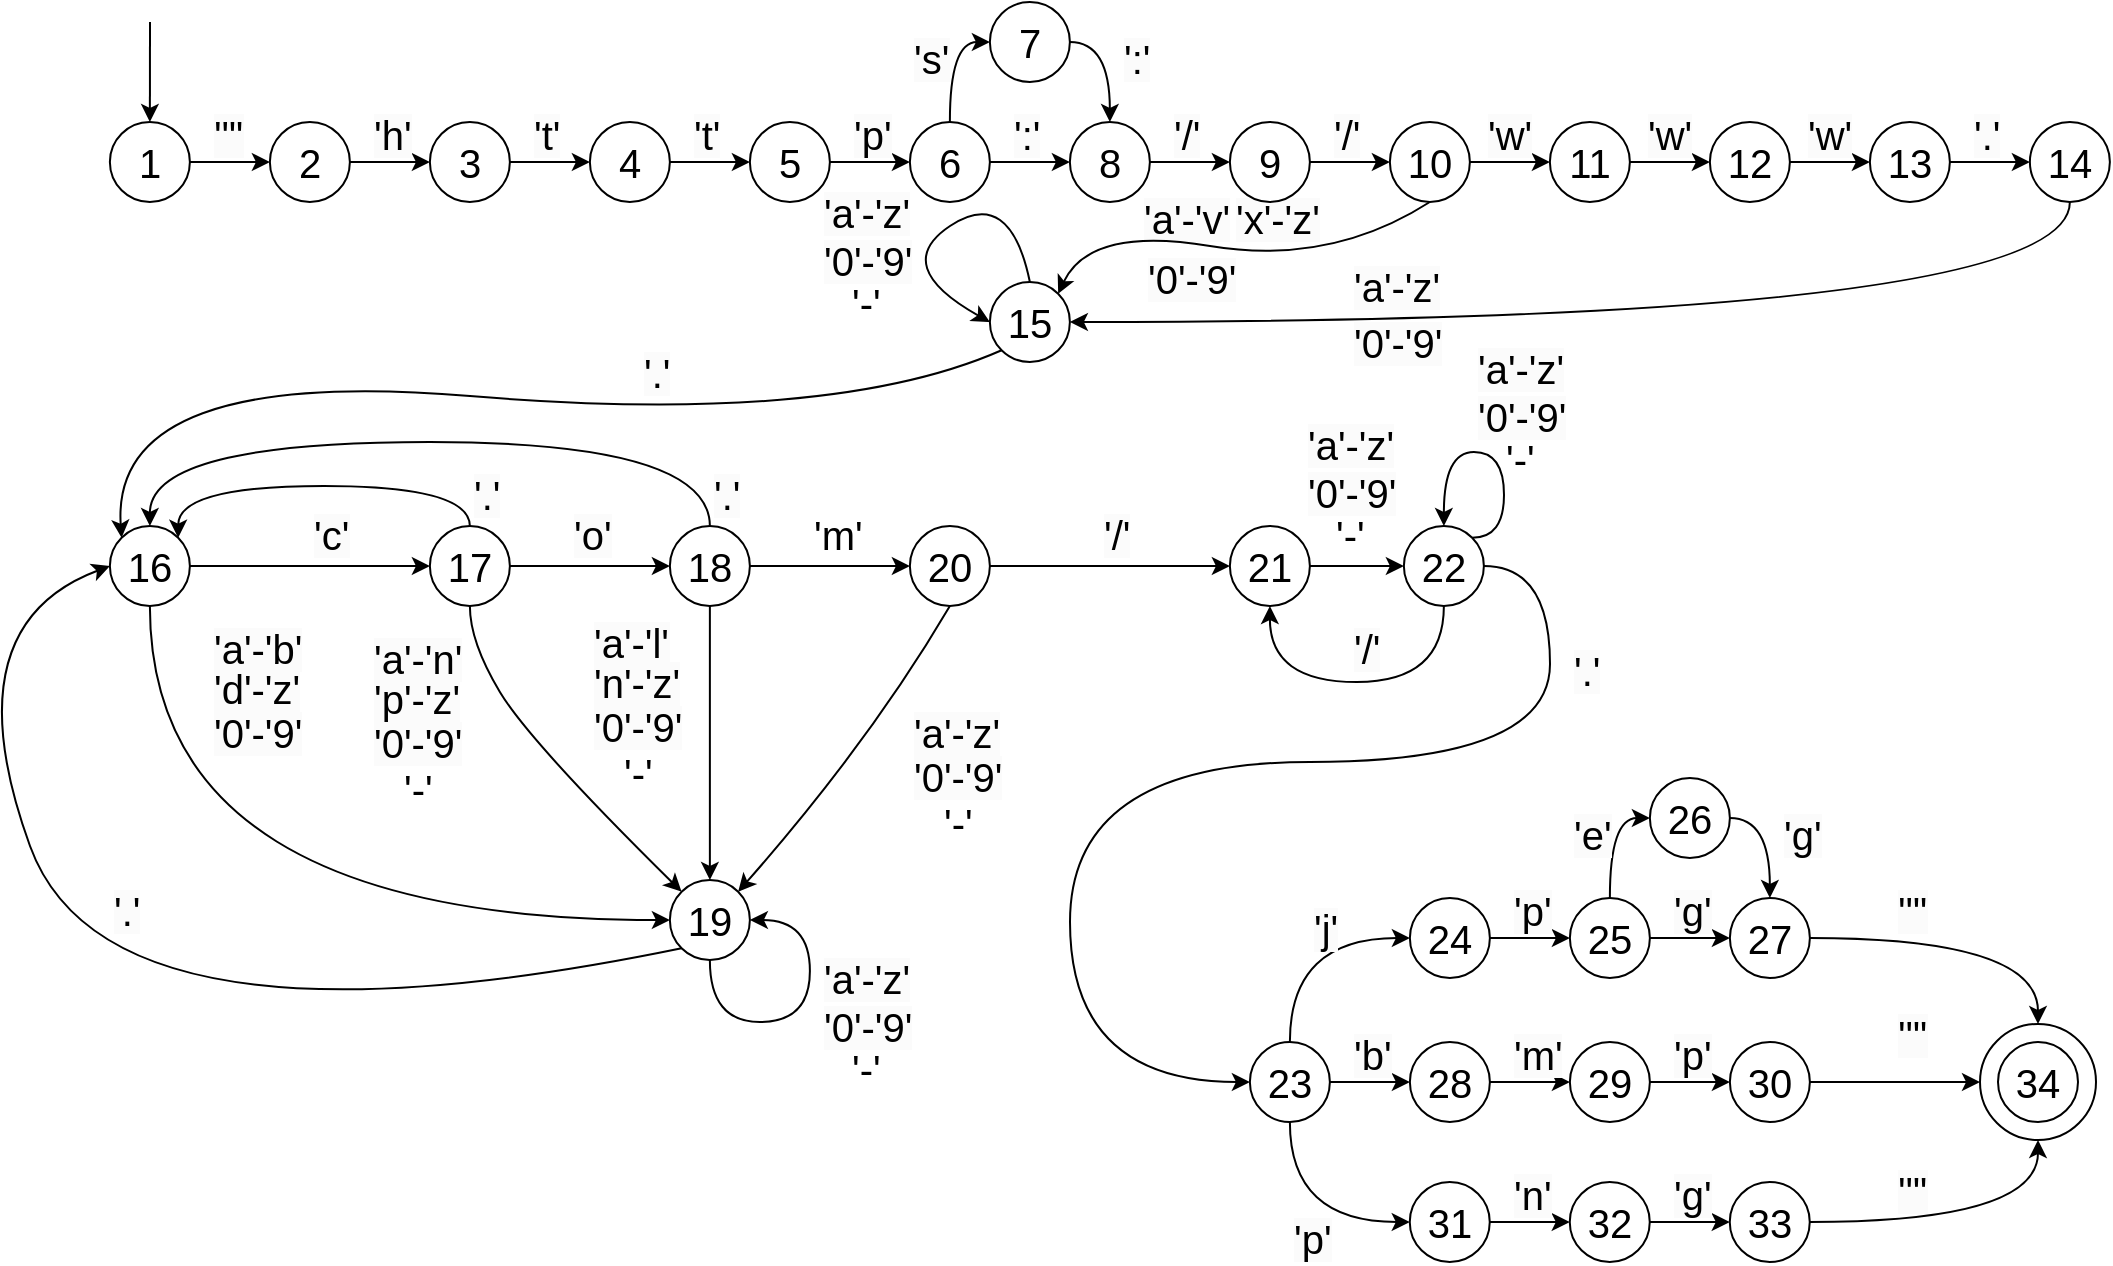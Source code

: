 <mxfile version="21.1.2" type="device">
  <diagram name="Страница 1" id="Y6sv0T2BlLeKWLAdWn_h">
    <mxGraphModel dx="1418" dy="868" grid="1" gridSize="10" guides="1" tooltips="1" connect="1" arrows="1" fold="1" page="1" pageScale="1" pageWidth="1169" pageHeight="827" math="0" shadow="0">
      <root>
        <mxCell id="0" />
        <mxCell id="1" parent="0" />
        <mxCell id="My4i_ZHOBgTeVYED4KZc-1" value="&lt;span style=&quot;color: rgb(0, 0, 0); font-family: Helvetica; font-size: 20px; font-style: normal; font-variant-ligatures: normal; font-variant-caps: normal; font-weight: 400; letter-spacing: normal; orphans: 2; text-align: center; text-indent: 0px; text-transform: none; widows: 2; word-spacing: 0px; -webkit-text-stroke-width: 0px; background-color: rgb(251, 251, 251); text-decoration-thickness: initial; text-decoration-style: initial; text-decoration-color: initial; float: none; display: inline !important;&quot;&gt;&#39;0&#39;-&#39;9&#39;&lt;/span&gt;" style="text;whiteSpace=wrap;html=1;fontSize=20;" vertex="1" parent="1">
          <mxGeometry x="637.4" y="189.5" width="50" height="30" as="geometry" />
        </mxCell>
        <mxCell id="My4i_ZHOBgTeVYED4KZc-2" value="&lt;span style=&quot;color: rgb(0, 0, 0); font-family: Helvetica; font-size: 20px; font-style: normal; font-variant-ligatures: normal; font-variant-caps: normal; font-weight: 400; letter-spacing: normal; orphans: 2; text-align: center; text-indent: 0px; text-transform: none; widows: 2; word-spacing: 0px; -webkit-text-stroke-width: 0px; background-color: rgb(251, 251, 251); text-decoration-thickness: initial; text-decoration-style: initial; text-decoration-color: initial; float: none; display: inline !important;&quot;&gt;&#39;a&#39;-&#39;v&#39;&lt;/span&gt;" style="text;whiteSpace=wrap;html=1;fontSize=20;" vertex="1" parent="1">
          <mxGeometry x="634.85" y="159.5" width="55.09" height="30" as="geometry" />
        </mxCell>
        <mxCell id="My4i_ZHOBgTeVYED4KZc-3" value="&lt;span style=&quot;color: rgb(0, 0, 0); font-family: Helvetica; font-size: 20px; font-style: normal; font-variant-ligatures: normal; font-variant-caps: normal; font-weight: 400; letter-spacing: normal; orphans: 2; text-align: center; text-indent: 0px; text-transform: none; widows: 2; word-spacing: 0px; -webkit-text-stroke-width: 0px; background-color: rgb(251, 251, 251); text-decoration-thickness: initial; text-decoration-style: initial; text-decoration-color: initial; float: none; display: inline !important;&quot;&gt;&#39;x&#39;-&#39;z&#39;&lt;/span&gt;" style="text;whiteSpace=wrap;html=1;fontSize=20;" vertex="1" parent="1">
          <mxGeometry x="681.44" y="159.5" width="50" height="30" as="geometry" />
        </mxCell>
        <mxCell id="lYXRGoFwwgHIRX3_Q1wA-32" style="edgeStyle=orthogonalEdgeStyle;rounded=0;orthogonalLoop=1;jettySize=auto;html=1;exitX=1;exitY=0.5;exitDx=0;exitDy=0;entryX=0;entryY=0.5;entryDx=0;entryDy=0;fontSize=20;" parent="1" source="lYXRGoFwwgHIRX3_Q1wA-19" target="lYXRGoFwwgHIRX3_Q1wA-21" edge="1">
          <mxGeometry relative="1" as="geometry" />
        </mxCell>
        <mxCell id="lYXRGoFwwgHIRX3_Q1wA-19" value="1" style="ellipse;whiteSpace=wrap;html=1;aspect=fixed;fontSize=20;" parent="1" vertex="1">
          <mxGeometry x="119.94" y="130" width="40" height="40" as="geometry" />
        </mxCell>
        <mxCell id="lYXRGoFwwgHIRX3_Q1wA-33" style="edgeStyle=orthogonalEdgeStyle;rounded=0;orthogonalLoop=1;jettySize=auto;html=1;exitX=1;exitY=0.5;exitDx=0;exitDy=0;fontSize=20;" parent="1" source="lYXRGoFwwgHIRX3_Q1wA-21" target="lYXRGoFwwgHIRX3_Q1wA-22" edge="1">
          <mxGeometry relative="1" as="geometry" />
        </mxCell>
        <mxCell id="lYXRGoFwwgHIRX3_Q1wA-21" value="2" style="ellipse;whiteSpace=wrap;html=1;aspect=fixed;fontSize=20;" parent="1" vertex="1">
          <mxGeometry x="199.94" y="130" width="40" height="40" as="geometry" />
        </mxCell>
        <mxCell id="lYXRGoFwwgHIRX3_Q1wA-34" style="edgeStyle=orthogonalEdgeStyle;rounded=0;orthogonalLoop=1;jettySize=auto;html=1;exitX=1;exitY=0.5;exitDx=0;exitDy=0;entryX=0;entryY=0.5;entryDx=0;entryDy=0;fontSize=20;" parent="1" source="lYXRGoFwwgHIRX3_Q1wA-22" target="lYXRGoFwwgHIRX3_Q1wA-23" edge="1">
          <mxGeometry relative="1" as="geometry" />
        </mxCell>
        <mxCell id="lYXRGoFwwgHIRX3_Q1wA-22" value="3" style="ellipse;whiteSpace=wrap;html=1;aspect=fixed;fontSize=20;" parent="1" vertex="1">
          <mxGeometry x="279.94" y="130" width="40" height="40" as="geometry" />
        </mxCell>
        <mxCell id="lYXRGoFwwgHIRX3_Q1wA-35" style="edgeStyle=orthogonalEdgeStyle;rounded=0;orthogonalLoop=1;jettySize=auto;html=1;exitX=1;exitY=0.5;exitDx=0;exitDy=0;entryX=0;entryY=0.5;entryDx=0;entryDy=0;fontSize=20;" parent="1" source="lYXRGoFwwgHIRX3_Q1wA-23" target="lYXRGoFwwgHIRX3_Q1wA-24" edge="1">
          <mxGeometry relative="1" as="geometry" />
        </mxCell>
        <mxCell id="lYXRGoFwwgHIRX3_Q1wA-23" value="4" style="ellipse;whiteSpace=wrap;html=1;aspect=fixed;fontSize=20;" parent="1" vertex="1">
          <mxGeometry x="359.94" y="130" width="40" height="40" as="geometry" />
        </mxCell>
        <mxCell id="lYXRGoFwwgHIRX3_Q1wA-36" style="edgeStyle=orthogonalEdgeStyle;rounded=0;orthogonalLoop=1;jettySize=auto;html=1;exitX=1;exitY=0.5;exitDx=0;exitDy=0;entryX=0;entryY=0.5;entryDx=0;entryDy=0;fontSize=20;" parent="1" source="lYXRGoFwwgHIRX3_Q1wA-24" target="lYXRGoFwwgHIRX3_Q1wA-25" edge="1">
          <mxGeometry relative="1" as="geometry" />
        </mxCell>
        <mxCell id="lYXRGoFwwgHIRX3_Q1wA-24" value="5" style="ellipse;whiteSpace=wrap;html=1;aspect=fixed;fontSize=20;" parent="1" vertex="1">
          <mxGeometry x="439.94" y="130" width="40" height="40" as="geometry" />
        </mxCell>
        <mxCell id="lYXRGoFwwgHIRX3_Q1wA-37" style="edgeStyle=orthogonalEdgeStyle;rounded=0;orthogonalLoop=1;jettySize=auto;html=1;exitX=1;exitY=0.5;exitDx=0;exitDy=0;entryX=0;entryY=0.5;entryDx=0;entryDy=0;fontSize=20;" parent="1" source="lYXRGoFwwgHIRX3_Q1wA-25" target="lYXRGoFwwgHIRX3_Q1wA-26" edge="1">
          <mxGeometry relative="1" as="geometry" />
        </mxCell>
        <mxCell id="lYXRGoFwwgHIRX3_Q1wA-52" style="edgeStyle=orthogonalEdgeStyle;orthogonalLoop=1;jettySize=auto;html=1;exitX=0.5;exitY=0;exitDx=0;exitDy=0;entryX=0;entryY=0.5;entryDx=0;entryDy=0;curved=1;fontSize=20;" parent="1" source="lYXRGoFwwgHIRX3_Q1wA-25" target="lYXRGoFwwgHIRX3_Q1wA-49" edge="1">
          <mxGeometry relative="1" as="geometry" />
        </mxCell>
        <mxCell id="lYXRGoFwwgHIRX3_Q1wA-25" value="6" style="ellipse;whiteSpace=wrap;html=1;aspect=fixed;fontSize=20;" parent="1" vertex="1">
          <mxGeometry x="519.94" y="130" width="40" height="40" as="geometry" />
        </mxCell>
        <mxCell id="lYXRGoFwwgHIRX3_Q1wA-38" style="edgeStyle=orthogonalEdgeStyle;rounded=0;orthogonalLoop=1;jettySize=auto;html=1;exitX=1;exitY=0.5;exitDx=0;exitDy=0;entryX=0;entryY=0.5;entryDx=0;entryDy=0;fontSize=20;" parent="1" source="lYXRGoFwwgHIRX3_Q1wA-26" target="lYXRGoFwwgHIRX3_Q1wA-27" edge="1">
          <mxGeometry relative="1" as="geometry" />
        </mxCell>
        <mxCell id="lYXRGoFwwgHIRX3_Q1wA-26" value="8" style="ellipse;whiteSpace=wrap;html=1;aspect=fixed;fontSize=20;" parent="1" vertex="1">
          <mxGeometry x="599.94" y="130" width="40" height="40" as="geometry" />
        </mxCell>
        <mxCell id="lYXRGoFwwgHIRX3_Q1wA-39" style="edgeStyle=orthogonalEdgeStyle;rounded=0;orthogonalLoop=1;jettySize=auto;html=1;exitX=1;exitY=0.5;exitDx=0;exitDy=0;entryX=0;entryY=0.5;entryDx=0;entryDy=0;fontSize=20;" parent="1" source="lYXRGoFwwgHIRX3_Q1wA-27" target="lYXRGoFwwgHIRX3_Q1wA-28" edge="1">
          <mxGeometry relative="1" as="geometry" />
        </mxCell>
        <mxCell id="lYXRGoFwwgHIRX3_Q1wA-27" value="9" style="ellipse;whiteSpace=wrap;html=1;aspect=fixed;fontSize=20;" parent="1" vertex="1">
          <mxGeometry x="679.94" y="130" width="40" height="40" as="geometry" />
        </mxCell>
        <mxCell id="lYXRGoFwwgHIRX3_Q1wA-40" style="edgeStyle=orthogonalEdgeStyle;rounded=0;orthogonalLoop=1;jettySize=auto;html=1;exitX=1;exitY=0.5;exitDx=0;exitDy=0;fontSize=20;" parent="1" source="lYXRGoFwwgHIRX3_Q1wA-28" target="lYXRGoFwwgHIRX3_Q1wA-29" edge="1">
          <mxGeometry relative="1" as="geometry" />
        </mxCell>
        <mxCell id="lYXRGoFwwgHIRX3_Q1wA-28" value="10" style="ellipse;whiteSpace=wrap;html=1;aspect=fixed;fontSize=20;" parent="1" vertex="1">
          <mxGeometry x="759.94" y="130" width="40" height="40" as="geometry" />
        </mxCell>
        <mxCell id="lYXRGoFwwgHIRX3_Q1wA-41" style="edgeStyle=orthogonalEdgeStyle;rounded=0;orthogonalLoop=1;jettySize=auto;html=1;exitX=1;exitY=0.5;exitDx=0;exitDy=0;entryX=0;entryY=0.5;entryDx=0;entryDy=0;fontSize=20;" parent="1" source="lYXRGoFwwgHIRX3_Q1wA-29" target="lYXRGoFwwgHIRX3_Q1wA-30" edge="1">
          <mxGeometry relative="1" as="geometry" />
        </mxCell>
        <mxCell id="lYXRGoFwwgHIRX3_Q1wA-29" value="11" style="ellipse;whiteSpace=wrap;html=1;aspect=fixed;fontSize=20;" parent="1" vertex="1">
          <mxGeometry x="839.94" y="130" width="40" height="40" as="geometry" />
        </mxCell>
        <mxCell id="lYXRGoFwwgHIRX3_Q1wA-42" style="edgeStyle=orthogonalEdgeStyle;rounded=0;orthogonalLoop=1;jettySize=auto;html=1;exitX=1;exitY=0.5;exitDx=0;exitDy=0;fontSize=20;" parent="1" source="lYXRGoFwwgHIRX3_Q1wA-30" target="lYXRGoFwwgHIRX3_Q1wA-31" edge="1">
          <mxGeometry relative="1" as="geometry" />
        </mxCell>
        <mxCell id="lYXRGoFwwgHIRX3_Q1wA-30" value="12" style="ellipse;whiteSpace=wrap;html=1;aspect=fixed;fontSize=20;" parent="1" vertex="1">
          <mxGeometry x="919.94" y="130" width="40" height="40" as="geometry" />
        </mxCell>
        <mxCell id="lYXRGoFwwgHIRX3_Q1wA-62" style="edgeStyle=orthogonalEdgeStyle;rounded=0;orthogonalLoop=1;jettySize=auto;html=1;exitX=1;exitY=0.5;exitDx=0;exitDy=0;entryX=0;entryY=0.5;entryDx=0;entryDy=0;fontSize=20;" parent="1" source="lYXRGoFwwgHIRX3_Q1wA-31" target="lYXRGoFwwgHIRX3_Q1wA-61" edge="1">
          <mxGeometry relative="1" as="geometry" />
        </mxCell>
        <mxCell id="lYXRGoFwwgHIRX3_Q1wA-31" value="13" style="ellipse;whiteSpace=wrap;html=1;aspect=fixed;fontSize=20;" parent="1" vertex="1">
          <mxGeometry x="999.94" y="130" width="40" height="40" as="geometry" />
        </mxCell>
        <mxCell id="lYXRGoFwwgHIRX3_Q1wA-43" value="&lt;span style=&quot;color: rgb(0, 0, 0); font-family: Helvetica; font-size: 20px; font-style: normal; font-variant-ligatures: normal; font-variant-caps: normal; font-weight: 400; letter-spacing: normal; orphans: 2; text-align: center; text-indent: 0px; text-transform: none; widows: 2; word-spacing: 0px; -webkit-text-stroke-width: 0px; background-color: rgb(251, 251, 251); text-decoration-thickness: initial; text-decoration-style: initial; text-decoration-color: initial; float: none; display: inline !important;&quot;&gt;&#39;&quot;&#39;&lt;/span&gt;" style="text;whiteSpace=wrap;html=1;fontSize=20;" parent="1" vertex="1">
          <mxGeometry x="169.94" y="118" width="20" height="30" as="geometry" />
        </mxCell>
        <mxCell id="lYXRGoFwwgHIRX3_Q1wA-44" value="&lt;span style=&quot;color: rgb(0, 0, 0); font-family: Helvetica; font-size: 20px; font-style: normal; font-variant-ligatures: normal; font-variant-caps: normal; font-weight: 400; letter-spacing: normal; orphans: 2; text-align: center; text-indent: 0px; text-transform: none; widows: 2; word-spacing: 0px; -webkit-text-stroke-width: 0px; background-color: rgb(251, 251, 251); text-decoration-thickness: initial; text-decoration-style: initial; text-decoration-color: initial; float: none; display: inline !important;&quot;&gt;&#39;h&#39;&lt;/span&gt;" style="text;whiteSpace=wrap;html=1;fontSize=20;" parent="1" vertex="1">
          <mxGeometry x="249.94" y="118" width="20" height="30" as="geometry" />
        </mxCell>
        <mxCell id="lYXRGoFwwgHIRX3_Q1wA-45" value="&lt;span style=&quot;color: rgb(0, 0, 0); font-family: Helvetica; font-size: 20px; font-style: normal; font-variant-ligatures: normal; font-variant-caps: normal; font-weight: 400; letter-spacing: normal; orphans: 2; text-align: center; text-indent: 0px; text-transform: none; widows: 2; word-spacing: 0px; -webkit-text-stroke-width: 0px; background-color: rgb(251, 251, 251); text-decoration-thickness: initial; text-decoration-style: initial; text-decoration-color: initial; float: none; display: inline !important;&quot;&gt;&#39;t&#39;&lt;/span&gt;" style="text;whiteSpace=wrap;html=1;fontSize=20;" parent="1" vertex="1">
          <mxGeometry x="329.94" y="118" width="20" height="30" as="geometry" />
        </mxCell>
        <mxCell id="lYXRGoFwwgHIRX3_Q1wA-46" value="&lt;span style=&quot;color: rgb(0, 0, 0); font-family: Helvetica; font-size: 20px; font-style: normal; font-variant-ligatures: normal; font-variant-caps: normal; font-weight: 400; letter-spacing: normal; orphans: 2; text-align: center; text-indent: 0px; text-transform: none; widows: 2; word-spacing: 0px; -webkit-text-stroke-width: 0px; background-color: rgb(251, 251, 251); text-decoration-thickness: initial; text-decoration-style: initial; text-decoration-color: initial; float: none; display: inline !important;&quot;&gt;&#39;t&#39;&lt;/span&gt;" style="text;whiteSpace=wrap;html=1;fontSize=20;" parent="1" vertex="1">
          <mxGeometry x="409.94" y="118" width="20" height="30" as="geometry" />
        </mxCell>
        <mxCell id="lYXRGoFwwgHIRX3_Q1wA-47" value="&lt;span style=&quot;color: rgb(0, 0, 0); font-family: Helvetica; font-size: 20px; font-style: normal; font-variant-ligatures: normal; font-variant-caps: normal; font-weight: 400; letter-spacing: normal; orphans: 2; text-align: center; text-indent: 0px; text-transform: none; widows: 2; word-spacing: 0px; -webkit-text-stroke-width: 0px; background-color: rgb(251, 251, 251); text-decoration-thickness: initial; text-decoration-style: initial; text-decoration-color: initial; float: none; display: inline !important;&quot;&gt;&#39;p&#39;&lt;/span&gt;" style="text;whiteSpace=wrap;html=1;fontSize=20;" parent="1" vertex="1">
          <mxGeometry x="489.94" y="118" width="20" height="30" as="geometry" />
        </mxCell>
        <mxCell id="lYXRGoFwwgHIRX3_Q1wA-48" value="&lt;span style=&quot;color: rgb(0, 0, 0); font-family: Helvetica; font-size: 20px; font-style: normal; font-variant-ligatures: normal; font-variant-caps: normal; font-weight: 400; letter-spacing: normal; orphans: 2; text-align: center; text-indent: 0px; text-transform: none; widows: 2; word-spacing: 0px; -webkit-text-stroke-width: 0px; background-color: rgb(251, 251, 251); text-decoration-thickness: initial; text-decoration-style: initial; text-decoration-color: initial; float: none; display: inline !important;&quot;&gt;&#39;:&#39;&lt;/span&gt;" style="text;whiteSpace=wrap;html=1;fontSize=20;" parent="1" vertex="1">
          <mxGeometry x="569.94" y="118" width="20" height="30" as="geometry" />
        </mxCell>
        <mxCell id="lYXRGoFwwgHIRX3_Q1wA-53" style="edgeStyle=orthogonalEdgeStyle;orthogonalLoop=1;jettySize=auto;html=1;exitX=1;exitY=0.5;exitDx=0;exitDy=0;entryX=0.5;entryY=0;entryDx=0;entryDy=0;curved=1;fontSize=20;" parent="1" source="lYXRGoFwwgHIRX3_Q1wA-49" target="lYXRGoFwwgHIRX3_Q1wA-26" edge="1">
          <mxGeometry relative="1" as="geometry" />
        </mxCell>
        <mxCell id="lYXRGoFwwgHIRX3_Q1wA-49" value="7" style="ellipse;whiteSpace=wrap;html=1;aspect=fixed;fontSize=20;" parent="1" vertex="1">
          <mxGeometry x="559.94" y="70" width="40" height="40" as="geometry" />
        </mxCell>
        <mxCell id="lYXRGoFwwgHIRX3_Q1wA-54" value="&lt;span style=&quot;color: rgb(0, 0, 0); font-family: Helvetica; font-size: 20px; font-style: normal; font-variant-ligatures: normal; font-variant-caps: normal; font-weight: 400; letter-spacing: normal; orphans: 2; text-align: center; text-indent: 0px; text-transform: none; widows: 2; word-spacing: 0px; -webkit-text-stroke-width: 0px; background-color: rgb(251, 251, 251); text-decoration-thickness: initial; text-decoration-style: initial; text-decoration-color: initial; float: none; display: inline !important;&quot;&gt;&#39;:&#39;&lt;/span&gt;" style="text;whiteSpace=wrap;html=1;fontSize=20;" parent="1" vertex="1">
          <mxGeometry x="624.94" y="80" width="20" height="30" as="geometry" />
        </mxCell>
        <mxCell id="lYXRGoFwwgHIRX3_Q1wA-55" value="&lt;span style=&quot;color: rgb(0, 0, 0); font-family: Helvetica; font-size: 20px; font-style: normal; font-variant-ligatures: normal; font-variant-caps: normal; font-weight: 400; letter-spacing: normal; orphans: 2; text-align: center; text-indent: 0px; text-transform: none; widows: 2; word-spacing: 0px; -webkit-text-stroke-width: 0px; background-color: rgb(251, 251, 251); text-decoration-thickness: initial; text-decoration-style: initial; text-decoration-color: initial; float: none; display: inline !important;&quot;&gt;&#39;s&#39;&lt;/span&gt;" style="text;whiteSpace=wrap;html=1;fontSize=20;" parent="1" vertex="1">
          <mxGeometry x="519.94" y="80" width="20" height="30" as="geometry" />
        </mxCell>
        <mxCell id="lYXRGoFwwgHIRX3_Q1wA-56" value="&lt;span style=&quot;color: rgb(0, 0, 0); font-family: Helvetica; font-size: 20px; font-style: normal; font-variant-ligatures: normal; font-variant-caps: normal; font-weight: 400; letter-spacing: normal; orphans: 2; text-align: center; text-indent: 0px; text-transform: none; widows: 2; word-spacing: 0px; -webkit-text-stroke-width: 0px; background-color: rgb(251, 251, 251); text-decoration-thickness: initial; text-decoration-style: initial; text-decoration-color: initial; float: none; display: inline !important;&quot;&gt;&#39;/&#39;&lt;/span&gt;" style="text;whiteSpace=wrap;html=1;fontSize=20;" parent="1" vertex="1">
          <mxGeometry x="649.94" y="118" width="10" height="30" as="geometry" />
        </mxCell>
        <mxCell id="lYXRGoFwwgHIRX3_Q1wA-57" value="&lt;span style=&quot;color: rgb(0, 0, 0); font-family: Helvetica; font-size: 20px; font-style: normal; font-variant-ligatures: normal; font-variant-caps: normal; font-weight: 400; letter-spacing: normal; orphans: 2; text-align: center; text-indent: 0px; text-transform: none; widows: 2; word-spacing: 0px; -webkit-text-stroke-width: 0px; background-color: rgb(251, 251, 251); text-decoration-thickness: initial; text-decoration-style: initial; text-decoration-color: initial; float: none; display: inline !important;&quot;&gt;&#39;/&#39;&lt;/span&gt;" style="text;whiteSpace=wrap;html=1;fontSize=20;" parent="1" vertex="1">
          <mxGeometry x="729.94" y="118" width="10" height="30" as="geometry" />
        </mxCell>
        <mxCell id="lYXRGoFwwgHIRX3_Q1wA-58" value="&lt;span style=&quot;color: rgb(0, 0, 0); font-family: Helvetica; font-size: 20px; font-style: normal; font-variant-ligatures: normal; font-variant-caps: normal; font-weight: 400; letter-spacing: normal; orphans: 2; text-align: center; text-indent: 0px; text-transform: none; widows: 2; word-spacing: 0px; -webkit-text-stroke-width: 0px; background-color: rgb(251, 251, 251); text-decoration-thickness: initial; text-decoration-style: initial; text-decoration-color: initial; float: none; display: inline !important;&quot;&gt;&#39;w&#39;&lt;/span&gt;" style="text;whiteSpace=wrap;html=1;fontSize=20;" parent="1" vertex="1">
          <mxGeometry x="806.94" y="118" width="20" height="30" as="geometry" />
        </mxCell>
        <mxCell id="lYXRGoFwwgHIRX3_Q1wA-59" value="&lt;span style=&quot;color: rgb(0, 0, 0); font-family: Helvetica; font-size: 20px; font-style: normal; font-variant-ligatures: normal; font-variant-caps: normal; font-weight: 400; letter-spacing: normal; orphans: 2; text-align: center; text-indent: 0px; text-transform: none; widows: 2; word-spacing: 0px; -webkit-text-stroke-width: 0px; background-color: rgb(251, 251, 251); text-decoration-thickness: initial; text-decoration-style: initial; text-decoration-color: initial; float: none; display: inline !important;&quot;&gt;&#39;w&#39;&lt;/span&gt;" style="text;whiteSpace=wrap;html=1;fontSize=20;" parent="1" vertex="1">
          <mxGeometry x="886.94" y="118" width="20" height="30" as="geometry" />
        </mxCell>
        <mxCell id="lYXRGoFwwgHIRX3_Q1wA-60" value="&lt;span style=&quot;color: rgb(0, 0, 0); font-family: Helvetica; font-size: 20px; font-style: normal; font-variant-ligatures: normal; font-variant-caps: normal; font-weight: 400; letter-spacing: normal; orphans: 2; text-align: center; text-indent: 0px; text-transform: none; widows: 2; word-spacing: 0px; -webkit-text-stroke-width: 0px; background-color: rgb(251, 251, 251); text-decoration-thickness: initial; text-decoration-style: initial; text-decoration-color: initial; float: none; display: inline !important;&quot;&gt;&#39;w&#39;&lt;/span&gt;" style="text;whiteSpace=wrap;html=1;fontSize=20;" parent="1" vertex="1">
          <mxGeometry x="966.94" y="118" width="20" height="30" as="geometry" />
        </mxCell>
        <mxCell id="lYXRGoFwwgHIRX3_Q1wA-78" style="edgeStyle=orthogonalEdgeStyle;orthogonalLoop=1;jettySize=auto;html=1;exitX=0.5;exitY=1;exitDx=0;exitDy=0;entryX=1;entryY=0.5;entryDx=0;entryDy=0;curved=1;fontSize=20;" parent="1" source="lYXRGoFwwgHIRX3_Q1wA-61" target="lYXRGoFwwgHIRX3_Q1wA-76" edge="1">
          <mxGeometry relative="1" as="geometry" />
        </mxCell>
        <mxCell id="lYXRGoFwwgHIRX3_Q1wA-61" value="14" style="ellipse;whiteSpace=wrap;html=1;aspect=fixed;fontSize=20;" parent="1" vertex="1">
          <mxGeometry x="1079.94" y="130" width="40" height="40" as="geometry" />
        </mxCell>
        <mxCell id="lYXRGoFwwgHIRX3_Q1wA-63" value="&lt;span style=&quot;color: rgb(0, 0, 0); font-family: Helvetica; font-size: 20px; font-style: normal; font-variant-ligatures: normal; font-variant-caps: normal; font-weight: 400; letter-spacing: normal; orphans: 2; text-align: center; text-indent: 0px; text-transform: none; widows: 2; word-spacing: 0px; -webkit-text-stroke-width: 0px; background-color: rgb(251, 251, 251); text-decoration-thickness: initial; text-decoration-style: initial; text-decoration-color: initial; float: none; display: inline !important;&quot;&gt;&#39;.&#39;&lt;/span&gt;" style="text;whiteSpace=wrap;html=1;fontSize=20;" parent="1" vertex="1">
          <mxGeometry x="1049.94" y="118" width="20" height="30" as="geometry" />
        </mxCell>
        <mxCell id="lYXRGoFwwgHIRX3_Q1wA-76" value="15" style="ellipse;whiteSpace=wrap;html=1;aspect=fixed;fontSize=20;" parent="1" vertex="1">
          <mxGeometry x="559.94" y="210" width="40" height="40" as="geometry" />
        </mxCell>
        <mxCell id="lYXRGoFwwgHIRX3_Q1wA-99" value="&lt;span style=&quot;color: rgb(0, 0, 0); font-family: Helvetica; font-size: 20px; font-style: normal; font-variant-ligatures: normal; font-variant-caps: normal; font-weight: 400; letter-spacing: normal; orphans: 2; text-align: center; text-indent: 0px; text-transform: none; widows: 2; word-spacing: 0px; -webkit-text-stroke-width: 0px; background-color: rgb(251, 251, 251); text-decoration-thickness: initial; text-decoration-style: initial; text-decoration-color: initial; float: none; display: inline !important;&quot;&gt;&#39;a&#39;-&#39;z&#39;&lt;/span&gt;" style="text;whiteSpace=wrap;html=1;fontSize=20;" parent="1" vertex="1">
          <mxGeometry x="474.94" y="157" width="50" height="30" as="geometry" />
        </mxCell>
        <mxCell id="lYXRGoFwwgHIRX3_Q1wA-100" value="&lt;span style=&quot;color: rgb(0, 0, 0); font-family: Helvetica; font-size: 20px; font-style: normal; font-variant-ligatures: normal; font-variant-caps: normal; font-weight: 400; letter-spacing: normal; orphans: 2; text-align: center; text-indent: 0px; text-transform: none; widows: 2; word-spacing: 0px; -webkit-text-stroke-width: 0px; background-color: rgb(251, 251, 251); text-decoration-thickness: initial; text-decoration-style: initial; text-decoration-color: initial; float: none; display: inline !important;&quot;&gt;&#39;0&#39;-&#39;9&#39;&lt;/span&gt;" style="text;whiteSpace=wrap;html=1;fontSize=20;" parent="1" vertex="1">
          <mxGeometry x="474.94" y="181" width="50" height="30" as="geometry" />
        </mxCell>
        <mxCell id="lYXRGoFwwgHIRX3_Q1wA-101" value="&lt;div style=&quot;text-align: center; font-size: 20px;&quot;&gt;&lt;span style=&quot;background-color: initial; font-size: 20px;&quot;&gt;&#39;-&#39;&lt;/span&gt;&lt;/div&gt;" style="text;whiteSpace=wrap;html=1;fontSize=20;" parent="1" vertex="1">
          <mxGeometry x="489.44" y="202" width="21" height="30" as="geometry" />
        </mxCell>
        <mxCell id="lYXRGoFwwgHIRX3_Q1wA-265" style="edgeStyle=orthogonalEdgeStyle;orthogonalLoop=1;jettySize=auto;html=1;exitX=0.5;exitY=1;exitDx=0;exitDy=0;entryX=0;entryY=0.5;entryDx=0;entryDy=0;curved=1;fontSize=20;" parent="1" source="lYXRGoFwwgHIRX3_Q1wA-113" target="lYXRGoFwwgHIRX3_Q1wA-244" edge="1">
          <mxGeometry relative="1" as="geometry" />
        </mxCell>
        <mxCell id="lYXRGoFwwgHIRX3_Q1wA-113" value="16" style="ellipse;whiteSpace=wrap;html=1;aspect=fixed;fontSize=20;" parent="1" vertex="1">
          <mxGeometry x="119.94" y="332" width="40" height="40" as="geometry" />
        </mxCell>
        <mxCell id="lYXRGoFwwgHIRX3_Q1wA-226" style="edgeStyle=orthogonalEdgeStyle;rounded=0;orthogonalLoop=1;jettySize=auto;html=1;exitX=1;exitY=0.5;exitDx=0;exitDy=0;entryX=0;entryY=0.5;entryDx=0;entryDy=0;fontSize=20;" parent="1" source="lYXRGoFwwgHIRX3_Q1wA-113" target="lYXRGoFwwgHIRX3_Q1wA-229" edge="1">
          <mxGeometry relative="1" as="geometry">
            <mxPoint x="319.94" y="352" as="sourcePoint" />
          </mxGeometry>
        </mxCell>
        <mxCell id="lYXRGoFwwgHIRX3_Q1wA-228" style="edgeStyle=orthogonalEdgeStyle;rounded=0;orthogonalLoop=1;jettySize=auto;html=1;exitX=1;exitY=0.5;exitDx=0;exitDy=0;fontSize=20;" parent="1" source="lYXRGoFwwgHIRX3_Q1wA-229" target="lYXRGoFwwgHIRX3_Q1wA-231" edge="1">
          <mxGeometry relative="1" as="geometry" />
        </mxCell>
        <mxCell id="lYXRGoFwwgHIRX3_Q1wA-312" style="edgeStyle=orthogonalEdgeStyle;orthogonalLoop=1;jettySize=auto;html=1;exitX=0.5;exitY=0;exitDx=0;exitDy=0;entryX=1;entryY=0;entryDx=0;entryDy=0;curved=1;fontSize=20;" parent="1" source="lYXRGoFwwgHIRX3_Q1wA-229" target="lYXRGoFwwgHIRX3_Q1wA-113" edge="1">
          <mxGeometry relative="1" as="geometry">
            <Array as="points">
              <mxPoint x="299.94" y="312" />
              <mxPoint x="153.94" y="312" />
            </Array>
          </mxGeometry>
        </mxCell>
        <mxCell id="lYXRGoFwwgHIRX3_Q1wA-229" value="17" style="ellipse;whiteSpace=wrap;html=1;aspect=fixed;fontSize=20;" parent="1" vertex="1">
          <mxGeometry x="279.94" y="332" width="40" height="40" as="geometry" />
        </mxCell>
        <mxCell id="lYXRGoFwwgHIRX3_Q1wA-230" style="edgeStyle=orthogonalEdgeStyle;rounded=0;orthogonalLoop=1;jettySize=auto;html=1;exitX=1;exitY=0.5;exitDx=0;exitDy=0;entryX=0;entryY=0.5;entryDx=0;entryDy=0;fontSize=20;" parent="1" source="lYXRGoFwwgHIRX3_Q1wA-231" target="lYXRGoFwwgHIRX3_Q1wA-232" edge="1">
          <mxGeometry relative="1" as="geometry" />
        </mxCell>
        <mxCell id="lYXRGoFwwgHIRX3_Q1wA-246" style="edgeStyle=orthogonalEdgeStyle;rounded=0;orthogonalLoop=1;jettySize=auto;html=1;exitX=0.5;exitY=1;exitDx=0;exitDy=0;fontSize=20;" parent="1" source="lYXRGoFwwgHIRX3_Q1wA-231" target="lYXRGoFwwgHIRX3_Q1wA-244" edge="1">
          <mxGeometry relative="1" as="geometry" />
        </mxCell>
        <mxCell id="lYXRGoFwwgHIRX3_Q1wA-313" style="edgeStyle=orthogonalEdgeStyle;orthogonalLoop=1;jettySize=auto;html=1;exitX=0.5;exitY=0;exitDx=0;exitDy=0;entryX=0.5;entryY=0;entryDx=0;entryDy=0;curved=1;fontSize=20;" parent="1" source="lYXRGoFwwgHIRX3_Q1wA-231" target="lYXRGoFwwgHIRX3_Q1wA-113" edge="1">
          <mxGeometry relative="1" as="geometry">
            <Array as="points">
              <mxPoint x="419.94" y="290" />
              <mxPoint x="139.94" y="290" />
            </Array>
          </mxGeometry>
        </mxCell>
        <mxCell id="lYXRGoFwwgHIRX3_Q1wA-231" value="18" style="ellipse;whiteSpace=wrap;html=1;aspect=fixed;fontSize=20;" parent="1" vertex="1">
          <mxGeometry x="399.94" y="332" width="40" height="40" as="geometry" />
        </mxCell>
        <mxCell id="lYXRGoFwwgHIRX3_Q1wA-318" style="edgeStyle=orthogonalEdgeStyle;rounded=0;orthogonalLoop=1;jettySize=auto;html=1;exitX=1;exitY=0.5;exitDx=0;exitDy=0;fontSize=20;entryX=0;entryY=0.5;entryDx=0;entryDy=0;" parent="1" source="lYXRGoFwwgHIRX3_Q1wA-232" target="lYXRGoFwwgHIRX3_Q1wA-407" edge="1">
          <mxGeometry relative="1" as="geometry">
            <mxPoint x="679.94" y="352" as="targetPoint" />
          </mxGeometry>
        </mxCell>
        <mxCell id="lYXRGoFwwgHIRX3_Q1wA-232" value="20" style="ellipse;whiteSpace=wrap;html=1;aspect=fixed;fontSize=20;" parent="1" vertex="1">
          <mxGeometry x="519.94" y="332" width="40" height="40" as="geometry" />
        </mxCell>
        <mxCell id="lYXRGoFwwgHIRX3_Q1wA-233" value="&lt;span style=&quot;color: rgb(0, 0, 0); font-family: Helvetica; font-size: 20px; font-style: normal; font-variant-ligatures: normal; font-variant-caps: normal; font-weight: 400; letter-spacing: normal; orphans: 2; text-align: center; text-indent: 0px; text-transform: none; widows: 2; word-spacing: 0px; -webkit-text-stroke-width: 0px; background-color: rgb(251, 251, 251); text-decoration-thickness: initial; text-decoration-style: initial; text-decoration-color: initial; float: none; display: inline !important;&quot;&gt;&#39;c&#39;&lt;/span&gt;" style="text;whiteSpace=wrap;html=1;fontSize=20;" parent="1" vertex="1">
          <mxGeometry x="219.94" y="318" width="20" height="30" as="geometry" />
        </mxCell>
        <mxCell id="lYXRGoFwwgHIRX3_Q1wA-234" value="&lt;span style=&quot;color: rgb(0, 0, 0); font-family: Helvetica; font-size: 20px; font-style: normal; font-variant-ligatures: normal; font-variant-caps: normal; font-weight: 400; letter-spacing: normal; orphans: 2; text-align: center; text-indent: 0px; text-transform: none; widows: 2; word-spacing: 0px; -webkit-text-stroke-width: 0px; background-color: rgb(251, 251, 251); text-decoration-thickness: initial; text-decoration-style: initial; text-decoration-color: initial; float: none; display: inline !important;&quot;&gt;&#39;o&#39;&lt;/span&gt;" style="text;whiteSpace=wrap;html=1;fontSize=20;" parent="1" vertex="1">
          <mxGeometry x="349.94" y="318" width="20" height="30" as="geometry" />
        </mxCell>
        <mxCell id="lYXRGoFwwgHIRX3_Q1wA-235" value="&lt;div style=&quot;text-align: center; font-size: 20px;&quot;&gt;&lt;span style=&quot;background-color: initial; font-size: 20px;&quot;&gt;&#39;m&#39;&lt;/span&gt;&lt;/div&gt;" style="text;whiteSpace=wrap;html=1;fontSize=20;" parent="1" vertex="1">
          <mxGeometry x="469.94" y="318" width="30" height="30" as="geometry" />
        </mxCell>
        <mxCell id="lYXRGoFwwgHIRX3_Q1wA-244" value="19" style="ellipse;whiteSpace=wrap;html=1;aspect=fixed;fontSize=20;" parent="1" vertex="1">
          <mxGeometry x="399.94" y="509" width="40" height="40" as="geometry" />
        </mxCell>
        <mxCell id="lYXRGoFwwgHIRX3_Q1wA-248" value="" style="curved=1;endArrow=classic;html=1;rounded=0;entryX=1;entryY=0;entryDx=0;entryDy=0;exitX=0.5;exitY=1;exitDx=0;exitDy=0;fontSize=20;" parent="1" source="lYXRGoFwwgHIRX3_Q1wA-232" target="lYXRGoFwwgHIRX3_Q1wA-244" edge="1">
          <mxGeometry width="50" height="50" relative="1" as="geometry">
            <mxPoint x="519.94" y="480" as="sourcePoint" />
            <mxPoint x="569.94" y="430" as="targetPoint" />
            <Array as="points">
              <mxPoint x="499.94" y="440" />
            </Array>
          </mxGeometry>
        </mxCell>
        <mxCell id="lYXRGoFwwgHIRX3_Q1wA-250" value="" style="curved=1;endArrow=classic;html=1;rounded=0;entryX=0;entryY=0;entryDx=0;entryDy=0;exitX=0.5;exitY=1;exitDx=0;exitDy=0;fontSize=20;" parent="1" source="lYXRGoFwwgHIRX3_Q1wA-229" target="lYXRGoFwwgHIRX3_Q1wA-244" edge="1">
          <mxGeometry width="50" height="50" relative="1" as="geometry">
            <mxPoint x="549.94" y="382" as="sourcePoint" />
            <mxPoint x="443.94" y="468" as="targetPoint" />
            <Array as="points">
              <mxPoint x="299.94" y="390" />
              <mxPoint x="329.94" y="440" />
            </Array>
          </mxGeometry>
        </mxCell>
        <mxCell id="lYXRGoFwwgHIRX3_Q1wA-267" value="&lt;span style=&quot;color: rgb(0, 0, 0); font-family: Helvetica; font-size: 20px; font-style: normal; font-variant-ligatures: normal; font-variant-caps: normal; font-weight: 400; letter-spacing: normal; orphans: 2; text-align: center; text-indent: 0px; text-transform: none; widows: 2; word-spacing: 0px; -webkit-text-stroke-width: 0px; background-color: rgb(251, 251, 251); text-decoration-thickness: initial; text-decoration-style: initial; text-decoration-color: initial; float: none; display: inline !important;&quot;&gt;&#39;a&#39;-&#39;b&#39;&lt;/span&gt;" style="text;whiteSpace=wrap;html=1;fontSize=20;" parent="1" vertex="1">
          <mxGeometry x="169.94" y="374.5" width="50" height="30" as="geometry" />
        </mxCell>
        <mxCell id="lYXRGoFwwgHIRX3_Q1wA-268" value="&lt;span style=&quot;color: rgb(0, 0, 0); font-family: Helvetica; font-size: 20px; font-style: normal; font-variant-ligatures: normal; font-variant-caps: normal; font-weight: 400; letter-spacing: normal; orphans: 2; text-align: center; text-indent: 0px; text-transform: none; widows: 2; word-spacing: 0px; -webkit-text-stroke-width: 0px; background-color: rgb(251, 251, 251); text-decoration-thickness: initial; text-decoration-style: initial; text-decoration-color: initial; float: none; display: inline !important;&quot;&gt;&#39;0&#39;-&#39;9&#39;&lt;/span&gt;" style="text;whiteSpace=wrap;html=1;fontSize=20;" parent="1" vertex="1">
          <mxGeometry x="169.94" y="416.5" width="50" height="30" as="geometry" />
        </mxCell>
        <mxCell id="lYXRGoFwwgHIRX3_Q1wA-273" style="edgeStyle=orthogonalEdgeStyle;orthogonalLoop=1;jettySize=auto;html=1;exitX=0.5;exitY=1;exitDx=0;exitDy=0;entryX=1;entryY=0.5;entryDx=0;entryDy=0;curved=1;fontSize=20;" parent="1" source="lYXRGoFwwgHIRX3_Q1wA-244" target="lYXRGoFwwgHIRX3_Q1wA-244" edge="1">
          <mxGeometry relative="1" as="geometry">
            <Array as="points">
              <mxPoint x="419.94" y="580" />
              <mxPoint x="469.94" y="580" />
              <mxPoint x="469.94" y="529" />
            </Array>
          </mxGeometry>
        </mxCell>
        <mxCell id="lYXRGoFwwgHIRX3_Q1wA-274" value="&lt;span style=&quot;color: rgb(0, 0, 0); font-family: Helvetica; font-size: 20px; font-style: normal; font-variant-ligatures: normal; font-variant-caps: normal; font-weight: 400; letter-spacing: normal; orphans: 2; text-align: center; text-indent: 0px; text-transform: none; widows: 2; word-spacing: 0px; -webkit-text-stroke-width: 0px; background-color: rgb(251, 251, 251); text-decoration-thickness: initial; text-decoration-style: initial; text-decoration-color: initial; float: none; display: inline !important;&quot;&gt;&#39;d&#39;-&#39;z&#39;&lt;/span&gt;" style="text;whiteSpace=wrap;html=1;fontSize=20;" parent="1" vertex="1">
          <mxGeometry x="169.94" y="394.5" width="50" height="30" as="geometry" />
        </mxCell>
        <mxCell id="lYXRGoFwwgHIRX3_Q1wA-289" value="&lt;span style=&quot;color: rgb(0, 0, 0); font-family: Helvetica; font-size: 20px; font-style: normal; font-variant-ligatures: normal; font-variant-caps: normal; font-weight: 400; letter-spacing: normal; orphans: 2; text-align: center; text-indent: 0px; text-transform: none; widows: 2; word-spacing: 0px; -webkit-text-stroke-width: 0px; background-color: rgb(251, 251, 251); text-decoration-thickness: initial; text-decoration-style: initial; text-decoration-color: initial; float: none; display: inline !important;&quot;&gt;&#39;0&#39;-&#39;9&#39;&lt;/span&gt;" style="text;whiteSpace=wrap;html=1;fontSize=20;" parent="1" vertex="1">
          <mxGeometry x="739.94" y="222" width="50" height="30" as="geometry" />
        </mxCell>
        <mxCell id="lYXRGoFwwgHIRX3_Q1wA-290" value="&lt;span style=&quot;color: rgb(0, 0, 0); font-family: Helvetica; font-size: 20px; font-style: normal; font-variant-ligatures: normal; font-variant-caps: normal; font-weight: 400; letter-spacing: normal; orphans: 2; text-align: center; text-indent: 0px; text-transform: none; widows: 2; word-spacing: 0px; -webkit-text-stroke-width: 0px; background-color: rgb(251, 251, 251); text-decoration-thickness: initial; text-decoration-style: initial; text-decoration-color: initial; float: none; display: inline !important;&quot;&gt;&#39;a&#39;-&#39;z&#39;&lt;/span&gt;" style="text;whiteSpace=wrap;html=1;fontSize=20;" parent="1" vertex="1">
          <mxGeometry x="739.94" y="194" width="50" height="30" as="geometry" />
        </mxCell>
        <mxCell id="lYXRGoFwwgHIRX3_Q1wA-291" value="&lt;span style=&quot;color: rgb(0, 0, 0); font-family: Helvetica; font-size: 20px; font-style: normal; font-variant-ligatures: normal; font-variant-caps: normal; font-weight: 400; letter-spacing: normal; orphans: 2; text-align: center; text-indent: 0px; text-transform: none; widows: 2; word-spacing: 0px; -webkit-text-stroke-width: 0px; background-color: rgb(251, 251, 251); text-decoration-thickness: initial; text-decoration-style: initial; text-decoration-color: initial; float: none; display: inline !important;&quot;&gt;&#39;a&#39;-&#39;n&#39;&lt;/span&gt;" style="text;whiteSpace=wrap;html=1;fontSize=20;" parent="1" vertex="1">
          <mxGeometry x="249.94" y="380" width="50" height="30" as="geometry" />
        </mxCell>
        <mxCell id="lYXRGoFwwgHIRX3_Q1wA-292" value="&lt;span style=&quot;color: rgb(0, 0, 0); font-family: Helvetica; font-size: 20px; font-style: normal; font-variant-ligatures: normal; font-variant-caps: normal; font-weight: 400; letter-spacing: normal; orphans: 2; text-align: center; text-indent: 0px; text-transform: none; widows: 2; word-spacing: 0px; -webkit-text-stroke-width: 0px; background-color: rgb(251, 251, 251); text-decoration-thickness: initial; text-decoration-style: initial; text-decoration-color: initial; float: none; display: inline !important;&quot;&gt;&#39;0&#39;-&#39;9&#39;&lt;/span&gt;" style="text;whiteSpace=wrap;html=1;fontSize=20;" parent="1" vertex="1">
          <mxGeometry x="249.94" y="422" width="50" height="30" as="geometry" />
        </mxCell>
        <mxCell id="lYXRGoFwwgHIRX3_Q1wA-293" value="&lt;div style=&quot;text-align: center; font-size: 20px;&quot;&gt;&lt;span style=&quot;background-color: initial; font-size: 20px;&quot;&gt;&#39;-&#39;&lt;/span&gt;&lt;/div&gt;" style="text;whiteSpace=wrap;html=1;fontSize=20;" parent="1" vertex="1">
          <mxGeometry x="264.94" y="445" width="20" height="33" as="geometry" />
        </mxCell>
        <mxCell id="lYXRGoFwwgHIRX3_Q1wA-294" value="&lt;span style=&quot;color: rgb(0, 0, 0); font-family: Helvetica; font-size: 20px; font-style: normal; font-variant-ligatures: normal; font-variant-caps: normal; font-weight: 400; letter-spacing: normal; orphans: 2; text-align: center; text-indent: 0px; text-transform: none; widows: 2; word-spacing: 0px; -webkit-text-stroke-width: 0px; background-color: rgb(251, 251, 251); text-decoration-thickness: initial; text-decoration-style: initial; text-decoration-color: initial; float: none; display: inline !important;&quot;&gt;&#39;p&#39;-&#39;z&#39;&lt;/span&gt;" style="text;whiteSpace=wrap;html=1;fontSize=20;" parent="1" vertex="1">
          <mxGeometry x="249.94" y="400" width="50" height="30" as="geometry" />
        </mxCell>
        <mxCell id="lYXRGoFwwgHIRX3_Q1wA-295" value="&lt;span style=&quot;color: rgb(0, 0, 0); font-family: Helvetica; font-size: 20px; font-style: normal; font-variant-ligatures: normal; font-variant-caps: normal; font-weight: 400; letter-spacing: normal; orphans: 2; text-align: center; text-indent: 0px; text-transform: none; widows: 2; word-spacing: 0px; -webkit-text-stroke-width: 0px; background-color: rgb(251, 251, 251); text-decoration-thickness: initial; text-decoration-style: initial; text-decoration-color: initial; float: none; display: inline !important;&quot;&gt;&#39;a&#39;-&#39;l&#39;&lt;/span&gt;" style="text;whiteSpace=wrap;html=1;fontSize=20;" parent="1" vertex="1">
          <mxGeometry x="359.94" y="372" width="50.06" height="30" as="geometry" />
        </mxCell>
        <mxCell id="lYXRGoFwwgHIRX3_Q1wA-296" value="&lt;span style=&quot;color: rgb(0, 0, 0); font-family: Helvetica; font-size: 20px; font-style: normal; font-variant-ligatures: normal; font-variant-caps: normal; font-weight: 400; letter-spacing: normal; orphans: 2; text-align: center; text-indent: 0px; text-transform: none; widows: 2; word-spacing: 0px; -webkit-text-stroke-width: 0px; background-color: rgb(251, 251, 251); text-decoration-thickness: initial; text-decoration-style: initial; text-decoration-color: initial; float: none; display: inline !important;&quot;&gt;&#39;0&#39;-&#39;9&#39;&lt;/span&gt;" style="text;whiteSpace=wrap;html=1;fontSize=20;" parent="1" vertex="1">
          <mxGeometry x="359.94" y="414" width="50" height="30" as="geometry" />
        </mxCell>
        <mxCell id="lYXRGoFwwgHIRX3_Q1wA-297" value="&lt;div style=&quot;text-align: center; font-size: 20px;&quot;&gt;&lt;span style=&quot;background-color: initial; font-size: 20px;&quot;&gt;&#39;-&#39;&lt;/span&gt;&lt;/div&gt;" style="text;whiteSpace=wrap;html=1;fontSize=20;" parent="1" vertex="1">
          <mxGeometry x="374.94" y="437" width="20" height="33" as="geometry" />
        </mxCell>
        <mxCell id="lYXRGoFwwgHIRX3_Q1wA-298" value="&lt;span style=&quot;color: rgb(0, 0, 0); font-family: Helvetica; font-size: 20px; font-style: normal; font-variant-ligatures: normal; font-variant-caps: normal; font-weight: 400; letter-spacing: normal; orphans: 2; text-align: center; text-indent: 0px; text-transform: none; widows: 2; word-spacing: 0px; -webkit-text-stroke-width: 0px; background-color: rgb(251, 251, 251); text-decoration-thickness: initial; text-decoration-style: initial; text-decoration-color: initial; float: none; display: inline !important;&quot;&gt;&#39;n&#39;-&#39;z&#39;&lt;/span&gt;" style="text;whiteSpace=wrap;html=1;fontSize=20;" parent="1" vertex="1">
          <mxGeometry x="360" y="392" width="59.94" height="30" as="geometry" />
        </mxCell>
        <mxCell id="lYXRGoFwwgHIRX3_Q1wA-300" value="&lt;span style=&quot;color: rgb(0, 0, 0); font-family: Helvetica; font-size: 20px; font-style: normal; font-variant-ligatures: normal; font-variant-caps: normal; font-weight: 400; letter-spacing: normal; orphans: 2; text-align: center; text-indent: 0px; text-transform: none; widows: 2; word-spacing: 0px; -webkit-text-stroke-width: 0px; background-color: rgb(251, 251, 251); text-decoration-thickness: initial; text-decoration-style: initial; text-decoration-color: initial; float: none; display: inline !important;&quot;&gt;&#39;0&#39;-&#39;9&#39;&lt;/span&gt;" style="text;whiteSpace=wrap;html=1;fontSize=20;" parent="1" vertex="1">
          <mxGeometry x="519.94" y="438.5" width="50" height="30" as="geometry" />
        </mxCell>
        <mxCell id="lYXRGoFwwgHIRX3_Q1wA-301" value="&lt;div style=&quot;text-align: center; font-size: 20px;&quot;&gt;&lt;span style=&quot;background-color: initial; font-size: 20px;&quot;&gt;&#39;-&#39;&lt;/span&gt;&lt;/div&gt;" style="text;whiteSpace=wrap;html=1;fontSize=20;" parent="1" vertex="1">
          <mxGeometry x="534.94" y="461.5" width="20" height="33" as="geometry" />
        </mxCell>
        <mxCell id="lYXRGoFwwgHIRX3_Q1wA-302" value="&lt;span style=&quot;color: rgb(0, 0, 0); font-family: Helvetica; font-size: 20px; font-style: normal; font-variant-ligatures: normal; font-variant-caps: normal; font-weight: 400; letter-spacing: normal; orphans: 2; text-align: center; text-indent: 0px; text-transform: none; widows: 2; word-spacing: 0px; -webkit-text-stroke-width: 0px; background-color: rgb(251, 251, 251); text-decoration-thickness: initial; text-decoration-style: initial; text-decoration-color: initial; float: none; display: inline !important;&quot;&gt;&#39;a&#39;-&#39;z&#39;&lt;/span&gt;" style="text;whiteSpace=wrap;html=1;fontSize=20;" parent="1" vertex="1">
          <mxGeometry x="519.94" y="416.5" width="50" height="30" as="geometry" />
        </mxCell>
        <mxCell id="lYXRGoFwwgHIRX3_Q1wA-303" value="&lt;span style=&quot;color: rgb(0, 0, 0); font-family: Helvetica; font-size: 20px; font-style: normal; font-variant-ligatures: normal; font-variant-caps: normal; font-weight: 400; letter-spacing: normal; orphans: 2; text-align: center; text-indent: 0px; text-transform: none; widows: 2; word-spacing: 0px; -webkit-text-stroke-width: 0px; background-color: rgb(251, 251, 251); text-decoration-thickness: initial; text-decoration-style: initial; text-decoration-color: initial; float: none; display: inline !important;&quot;&gt;&#39;a&#39;-&#39;z&#39;&lt;/span&gt;" style="text;whiteSpace=wrap;html=1;fontSize=20;" parent="1" vertex="1">
          <mxGeometry x="474.94" y="540" width="50" height="30" as="geometry" />
        </mxCell>
        <mxCell id="lYXRGoFwwgHIRX3_Q1wA-304" value="&lt;span style=&quot;color: rgb(0, 0, 0); font-family: Helvetica; font-size: 20px; font-style: normal; font-variant-ligatures: normal; font-variant-caps: normal; font-weight: 400; letter-spacing: normal; orphans: 2; text-align: center; text-indent: 0px; text-transform: none; widows: 2; word-spacing: 0px; -webkit-text-stroke-width: 0px; background-color: rgb(251, 251, 251); text-decoration-thickness: initial; text-decoration-style: initial; text-decoration-color: initial; float: none; display: inline !important;&quot;&gt;&#39;0&#39;-&#39;9&#39;&lt;/span&gt;" style="text;whiteSpace=wrap;html=1;fontSize=20;" parent="1" vertex="1">
          <mxGeometry x="474.94" y="564" width="50" height="30" as="geometry" />
        </mxCell>
        <mxCell id="lYXRGoFwwgHIRX3_Q1wA-305" value="&lt;div style=&quot;text-align: center; font-size: 20px;&quot;&gt;&lt;span style=&quot;background-color: initial; font-size: 20px;&quot;&gt;&#39;-&#39;&lt;/span&gt;&lt;/div&gt;" style="text;whiteSpace=wrap;html=1;fontSize=20;" parent="1" vertex="1">
          <mxGeometry x="489.44" y="585" width="21" height="30" as="geometry" />
        </mxCell>
        <mxCell id="lYXRGoFwwgHIRX3_Q1wA-309" value="&lt;span style=&quot;color: rgb(0, 0, 0); font-family: Helvetica; font-size: 20px; font-style: normal; font-variant-ligatures: normal; font-variant-caps: normal; font-weight: 400; letter-spacing: normal; orphans: 2; text-align: center; text-indent: 0px; text-transform: none; widows: 2; word-spacing: 0px; -webkit-text-stroke-width: 0px; background-color: rgb(251, 251, 251); text-decoration-thickness: initial; text-decoration-style: initial; text-decoration-color: initial; float: none; display: inline !important;&quot;&gt;&#39;.&#39;&lt;/span&gt;" style="text;whiteSpace=wrap;html=1;fontSize=20;" parent="1" vertex="1">
          <mxGeometry x="120" y="506" width="10" height="28" as="geometry" />
        </mxCell>
        <mxCell id="lYXRGoFwwgHIRX3_Q1wA-316" value="&lt;span style=&quot;color: rgb(0, 0, 0); font-family: Helvetica; font-size: 20px; font-style: normal; font-variant-ligatures: normal; font-variant-caps: normal; font-weight: 400; letter-spacing: normal; orphans: 2; text-align: center; text-indent: 0px; text-transform: none; widows: 2; word-spacing: 0px; -webkit-text-stroke-width: 0px; background-color: rgb(251, 251, 251); text-decoration-thickness: initial; text-decoration-style: initial; text-decoration-color: initial; float: none; display: inline !important;&quot;&gt;&#39;.&#39;&lt;/span&gt;" style="text;whiteSpace=wrap;html=1;fontSize=20;" parent="1" vertex="1">
          <mxGeometry x="419.94" y="298" width="10" height="28" as="geometry" />
        </mxCell>
        <mxCell id="lYXRGoFwwgHIRX3_Q1wA-317" value="&lt;span style=&quot;color: rgb(0, 0, 0); font-family: Helvetica; font-size: 20px; font-style: normal; font-variant-ligatures: normal; font-variant-caps: normal; font-weight: 400; letter-spacing: normal; orphans: 2; text-align: center; text-indent: 0px; text-transform: none; widows: 2; word-spacing: 0px; -webkit-text-stroke-width: 0px; background-color: rgb(251, 251, 251); text-decoration-thickness: initial; text-decoration-style: initial; text-decoration-color: initial; float: none; display: inline !important;&quot;&gt;&#39;.&#39;&lt;/span&gt;" style="text;whiteSpace=wrap;html=1;fontSize=20;" parent="1" vertex="1">
          <mxGeometry x="299.94" y="298" width="10" height="28" as="geometry" />
        </mxCell>
        <mxCell id="lYXRGoFwwgHIRX3_Q1wA-319" value="&lt;span style=&quot;color: rgb(0, 0, 0); font-family: Helvetica; font-size: 20px; font-style: normal; font-variant-ligatures: normal; font-variant-caps: normal; font-weight: 400; letter-spacing: normal; orphans: 2; text-align: center; text-indent: 0px; text-transform: none; widows: 2; word-spacing: 0px; -webkit-text-stroke-width: 0px; background-color: rgb(251, 251, 251); text-decoration-thickness: initial; text-decoration-style: initial; text-decoration-color: initial; float: none; display: inline !important;&quot;&gt;&#39;/&#39;&lt;/span&gt;" style="text;whiteSpace=wrap;html=1;fontSize=20;" parent="1" vertex="1">
          <mxGeometry x="614.94" y="318" width="10" height="30" as="geometry" />
        </mxCell>
        <mxCell id="lYXRGoFwwgHIRX3_Q1wA-331" style="edgeStyle=orthogonalEdgeStyle;orthogonalLoop=1;jettySize=auto;html=1;entryX=0;entryY=0.5;entryDx=0;entryDy=0;fontSize=20;exitX=0.5;exitY=0;exitDx=0;exitDy=0;curved=1;" parent="1" source="lYXRGoFwwgHIRX3_Q1wA-381" target="lYXRGoFwwgHIRX3_Q1wA-333" edge="1">
          <mxGeometry relative="1" as="geometry">
            <mxPoint x="725" y="583" as="sourcePoint" />
          </mxGeometry>
        </mxCell>
        <mxCell id="lYXRGoFwwgHIRX3_Q1wA-332" style="edgeStyle=orthogonalEdgeStyle;rounded=0;orthogonalLoop=1;jettySize=auto;html=1;exitX=1;exitY=0.5;exitDx=0;exitDy=0;entryX=0;entryY=0.5;entryDx=0;entryDy=0;fontSize=20;" parent="1" source="lYXRGoFwwgHIRX3_Q1wA-333" target="lYXRGoFwwgHIRX3_Q1wA-336" edge="1">
          <mxGeometry relative="1" as="geometry" />
        </mxCell>
        <mxCell id="lYXRGoFwwgHIRX3_Q1wA-333" value="24" style="ellipse;whiteSpace=wrap;html=1;aspect=fixed;fontSize=20;" parent="1" vertex="1">
          <mxGeometry x="769.94" y="518" width="40" height="40" as="geometry" />
        </mxCell>
        <mxCell id="lYXRGoFwwgHIRX3_Q1wA-334" style="edgeStyle=orthogonalEdgeStyle;rounded=0;orthogonalLoop=1;jettySize=auto;html=1;exitX=1;exitY=0.5;exitDx=0;exitDy=0;entryX=0;entryY=0.5;entryDx=0;entryDy=0;fontSize=20;" parent="1" source="lYXRGoFwwgHIRX3_Q1wA-336" target="lYXRGoFwwgHIRX3_Q1wA-338" edge="1">
          <mxGeometry relative="1" as="geometry" />
        </mxCell>
        <mxCell id="lYXRGoFwwgHIRX3_Q1wA-335" style="edgeStyle=orthogonalEdgeStyle;orthogonalLoop=1;jettySize=auto;html=1;exitX=0.5;exitY=0;exitDx=0;exitDy=0;entryX=0;entryY=0.5;entryDx=0;entryDy=0;curved=1;fontSize=20;" parent="1" source="lYXRGoFwwgHIRX3_Q1wA-336" target="lYXRGoFwwgHIRX3_Q1wA-344" edge="1">
          <mxGeometry relative="1" as="geometry" />
        </mxCell>
        <mxCell id="lYXRGoFwwgHIRX3_Q1wA-336" value="25" style="ellipse;whiteSpace=wrap;html=1;aspect=fixed;fontSize=20;" parent="1" vertex="1">
          <mxGeometry x="849.94" y="518" width="40" height="40" as="geometry" />
        </mxCell>
        <mxCell id="lYXRGoFwwgHIRX3_Q1wA-337" style="edgeStyle=orthogonalEdgeStyle;orthogonalLoop=1;jettySize=auto;html=1;exitX=1;exitY=0.5;exitDx=0;exitDy=0;entryX=0.5;entryY=0;entryDx=0;entryDy=0;fontSize=20;curved=1;" parent="1" source="lYXRGoFwwgHIRX3_Q1wA-338" target="lYXRGoFwwgHIRX3_Q1wA-370" edge="1">
          <mxGeometry relative="1" as="geometry">
            <mxPoint x="1014.94" y="538" as="targetPoint" />
          </mxGeometry>
        </mxCell>
        <mxCell id="lYXRGoFwwgHIRX3_Q1wA-338" value="27" style="ellipse;whiteSpace=wrap;html=1;aspect=fixed;fontSize=20;" parent="1" vertex="1">
          <mxGeometry x="929.94" y="518" width="40" height="40" as="geometry" />
        </mxCell>
        <mxCell id="lYXRGoFwwgHIRX3_Q1wA-340" value="&lt;span style=&quot;color: rgb(0, 0, 0); font-family: Helvetica; font-size: 20px; font-style: normal; font-variant-ligatures: normal; font-variant-caps: normal; font-weight: 400; letter-spacing: normal; orphans: 2; text-align: center; text-indent: 0px; text-transform: none; widows: 2; word-spacing: 0px; -webkit-text-stroke-width: 0px; background-color: rgb(251, 251, 251); text-decoration-thickness: initial; text-decoration-style: initial; text-decoration-color: initial; float: none; display: inline !important;&quot;&gt;&#39;j&#39;&lt;/span&gt;" style="text;whiteSpace=wrap;html=1;fontSize=20;" parent="1" vertex="1">
          <mxGeometry x="719.88" y="515" width="20" height="30" as="geometry" />
        </mxCell>
        <mxCell id="lYXRGoFwwgHIRX3_Q1wA-341" value="&lt;span style=&quot;color: rgb(0, 0, 0); font-family: Helvetica; font-size: 20px; font-style: normal; font-variant-ligatures: normal; font-variant-caps: normal; font-weight: 400; letter-spacing: normal; orphans: 2; text-align: center; text-indent: 0px; text-transform: none; widows: 2; word-spacing: 0px; -webkit-text-stroke-width: 0px; background-color: rgb(251, 251, 251); text-decoration-thickness: initial; text-decoration-style: initial; text-decoration-color: initial; float: none; display: inline !important;&quot;&gt;&#39;p&#39;&lt;/span&gt;" style="text;whiteSpace=wrap;html=1;fontSize=20;" parent="1" vertex="1">
          <mxGeometry x="819.94" y="506" width="20" height="30" as="geometry" />
        </mxCell>
        <mxCell id="lYXRGoFwwgHIRX3_Q1wA-342" value="&lt;span style=&quot;color: rgb(0, 0, 0); font-family: Helvetica; font-size: 20px; font-style: normal; font-variant-ligatures: normal; font-variant-caps: normal; font-weight: 400; letter-spacing: normal; orphans: 2; text-align: center; text-indent: 0px; text-transform: none; widows: 2; word-spacing: 0px; -webkit-text-stroke-width: 0px; background-color: rgb(251, 251, 251); text-decoration-thickness: initial; text-decoration-style: initial; text-decoration-color: initial; float: none; display: inline !important;&quot;&gt;&#39;g&#39;&lt;/span&gt;" style="text;whiteSpace=wrap;html=1;fontSize=20;" parent="1" vertex="1">
          <mxGeometry x="899.94" y="506" width="20" height="30" as="geometry" />
        </mxCell>
        <mxCell id="lYXRGoFwwgHIRX3_Q1wA-343" style="edgeStyle=orthogonalEdgeStyle;orthogonalLoop=1;jettySize=auto;html=1;exitX=1;exitY=0.5;exitDx=0;exitDy=0;entryX=0.5;entryY=0;entryDx=0;entryDy=0;curved=1;fontSize=20;" parent="1" source="lYXRGoFwwgHIRX3_Q1wA-344" target="lYXRGoFwwgHIRX3_Q1wA-338" edge="1">
          <mxGeometry relative="1" as="geometry" />
        </mxCell>
        <mxCell id="lYXRGoFwwgHIRX3_Q1wA-344" value="26" style="ellipse;whiteSpace=wrap;html=1;aspect=fixed;fontSize=20;" parent="1" vertex="1">
          <mxGeometry x="889.94" y="458" width="40" height="40" as="geometry" />
        </mxCell>
        <mxCell id="lYXRGoFwwgHIRX3_Q1wA-345" value="&lt;span style=&quot;color: rgb(0, 0, 0); font-family: Helvetica; font-size: 20px; font-style: normal; font-variant-ligatures: normal; font-variant-caps: normal; font-weight: 400; letter-spacing: normal; orphans: 2; text-align: center; text-indent: 0px; text-transform: none; widows: 2; word-spacing: 0px; -webkit-text-stroke-width: 0px; background-color: rgb(251, 251, 251); text-decoration-thickness: initial; text-decoration-style: initial; text-decoration-color: initial; float: none; display: inline !important;&quot;&gt;&#39;g&#39;&lt;/span&gt;" style="text;whiteSpace=wrap;html=1;fontSize=20;" parent="1" vertex="1">
          <mxGeometry x="954.94" y="468" width="20" height="30" as="geometry" />
        </mxCell>
        <mxCell id="lYXRGoFwwgHIRX3_Q1wA-346" value="&lt;span style=&quot;color: rgb(0, 0, 0); font-family: Helvetica; font-size: 20px; font-style: normal; font-variant-ligatures: normal; font-variant-caps: normal; font-weight: 400; letter-spacing: normal; orphans: 2; text-align: center; text-indent: 0px; text-transform: none; widows: 2; word-spacing: 0px; -webkit-text-stroke-width: 0px; background-color: rgb(251, 251, 251); text-decoration-thickness: initial; text-decoration-style: initial; text-decoration-color: initial; float: none; display: inline !important;&quot;&gt;&#39;e&#39;&lt;/span&gt;" style="text;whiteSpace=wrap;html=1;fontSize=20;" parent="1" vertex="1">
          <mxGeometry x="849.94" y="468" width="20" height="30" as="geometry" />
        </mxCell>
        <mxCell id="lYXRGoFwwgHIRX3_Q1wA-347" value="&lt;span style=&quot;color: rgb(0, 0, 0); font-family: Helvetica; font-size: 20px; font-style: normal; font-variant-ligatures: normal; font-variant-caps: normal; font-weight: 400; letter-spacing: normal; orphans: 2; text-align: center; text-indent: 0px; text-transform: none; widows: 2; word-spacing: 0px; -webkit-text-stroke-width: 0px; background-color: rgb(251, 251, 251); text-decoration-thickness: initial; text-decoration-style: initial; text-decoration-color: initial; float: none; display: inline !important;&quot;&gt;&#39;&quot;&#39;&lt;/span&gt;" style="text;whiteSpace=wrap;html=1;fontSize=20;" parent="1" vertex="1">
          <mxGeometry x="1011.88" y="506" width="10" height="30" as="geometry" />
        </mxCell>
        <mxCell id="lYXRGoFwwgHIRX3_Q1wA-348" style="edgeStyle=orthogonalEdgeStyle;rounded=0;orthogonalLoop=1;jettySize=auto;html=1;exitX=1;exitY=0.5;exitDx=0;exitDy=0;entryX=0;entryY=0.5;entryDx=0;entryDy=0;fontSize=20;" parent="1" source="lYXRGoFwwgHIRX3_Q1wA-381" target="lYXRGoFwwgHIRX3_Q1wA-350" edge="1">
          <mxGeometry relative="1" as="geometry">
            <mxPoint x="730" y="610" as="sourcePoint" />
          </mxGeometry>
        </mxCell>
        <mxCell id="lYXRGoFwwgHIRX3_Q1wA-349" style="edgeStyle=orthogonalEdgeStyle;rounded=0;orthogonalLoop=1;jettySize=auto;html=1;exitX=1;exitY=0.5;exitDx=0;exitDy=0;entryX=0;entryY=0.5;entryDx=0;entryDy=0;fontSize=20;" parent="1" source="lYXRGoFwwgHIRX3_Q1wA-350" target="lYXRGoFwwgHIRX3_Q1wA-352" edge="1">
          <mxGeometry relative="1" as="geometry" />
        </mxCell>
        <mxCell id="lYXRGoFwwgHIRX3_Q1wA-350" value="28" style="ellipse;whiteSpace=wrap;html=1;aspect=fixed;fontSize=20;" parent="1" vertex="1">
          <mxGeometry x="769.94" y="590" width="40" height="40" as="geometry" />
        </mxCell>
        <mxCell id="lYXRGoFwwgHIRX3_Q1wA-351" style="edgeStyle=orthogonalEdgeStyle;rounded=0;orthogonalLoop=1;jettySize=auto;html=1;exitX=1;exitY=0.5;exitDx=0;exitDy=0;entryX=0;entryY=0.5;entryDx=0;entryDy=0;fontSize=20;" parent="1" source="lYXRGoFwwgHIRX3_Q1wA-352" target="lYXRGoFwwgHIRX3_Q1wA-354" edge="1">
          <mxGeometry relative="1" as="geometry" />
        </mxCell>
        <mxCell id="lYXRGoFwwgHIRX3_Q1wA-352" value="29" style="ellipse;whiteSpace=wrap;html=1;aspect=fixed;fontSize=20;" parent="1" vertex="1">
          <mxGeometry x="849.94" y="590" width="40" height="40" as="geometry" />
        </mxCell>
        <mxCell id="lYXRGoFwwgHIRX3_Q1wA-353" style="edgeStyle=orthogonalEdgeStyle;rounded=0;orthogonalLoop=1;jettySize=auto;html=1;exitX=1;exitY=0.5;exitDx=0;exitDy=0;entryX=0;entryY=0.5;entryDx=0;entryDy=0;fontSize=20;" parent="1" source="lYXRGoFwwgHIRX3_Q1wA-354" target="lYXRGoFwwgHIRX3_Q1wA-370" edge="1">
          <mxGeometry relative="1" as="geometry">
            <mxPoint x="1019.94" y="610" as="targetPoint" />
          </mxGeometry>
        </mxCell>
        <mxCell id="lYXRGoFwwgHIRX3_Q1wA-354" value="30" style="ellipse;whiteSpace=wrap;html=1;aspect=fixed;fontSize=20;" parent="1" vertex="1">
          <mxGeometry x="929.94" y="590" width="40" height="40" as="geometry" />
        </mxCell>
        <mxCell id="lYXRGoFwwgHIRX3_Q1wA-355" value="&lt;span style=&quot;color: rgb(0, 0, 0); font-family: Helvetica; font-size: 20px; font-style: normal; font-variant-ligatures: normal; font-variant-caps: normal; font-weight: 400; letter-spacing: normal; orphans: 2; text-align: center; text-indent: 0px; text-transform: none; widows: 2; word-spacing: 0px; -webkit-text-stroke-width: 0px; background-color: rgb(251, 251, 251); text-decoration-thickness: initial; text-decoration-style: initial; text-decoration-color: initial; float: none; display: inline !important;&quot;&gt;&#39;b&#39;&lt;/span&gt;" style="text;whiteSpace=wrap;html=1;fontSize=20;" parent="1" vertex="1">
          <mxGeometry x="739.94" y="578" width="20" height="30" as="geometry" />
        </mxCell>
        <mxCell id="lYXRGoFwwgHIRX3_Q1wA-356" value="&lt;span style=&quot;color: rgb(0, 0, 0); font-family: Helvetica; font-size: 20px; font-style: normal; font-variant-ligatures: normal; font-variant-caps: normal; font-weight: 400; letter-spacing: normal; orphans: 2; text-align: center; text-indent: 0px; text-transform: none; widows: 2; word-spacing: 0px; -webkit-text-stroke-width: 0px; background-color: rgb(251, 251, 251); text-decoration-thickness: initial; text-decoration-style: initial; text-decoration-color: initial; float: none; display: inline !important;&quot;&gt;&#39;m&#39;&lt;/span&gt;" style="text;whiteSpace=wrap;html=1;fontSize=20;" parent="1" vertex="1">
          <mxGeometry x="819.94" y="578" width="20" height="30" as="geometry" />
        </mxCell>
        <mxCell id="lYXRGoFwwgHIRX3_Q1wA-357" value="&lt;span style=&quot;color: rgb(0, 0, 0); font-family: Helvetica; font-size: 20px; font-style: normal; font-variant-ligatures: normal; font-variant-caps: normal; font-weight: 400; letter-spacing: normal; orphans: 2; text-align: center; text-indent: 0px; text-transform: none; widows: 2; word-spacing: 0px; -webkit-text-stroke-width: 0px; background-color: rgb(251, 251, 251); text-decoration-thickness: initial; text-decoration-style: initial; text-decoration-color: initial; float: none; display: inline !important;&quot;&gt;&#39;p&#39;&lt;/span&gt;" style="text;whiteSpace=wrap;html=1;fontSize=20;" parent="1" vertex="1">
          <mxGeometry x="899.94" y="578" width="20" height="30" as="geometry" />
        </mxCell>
        <mxCell id="lYXRGoFwwgHIRX3_Q1wA-358" value="&lt;span style=&quot;color: rgb(0, 0, 0); font-family: Helvetica; font-size: 20px; font-style: normal; font-variant-ligatures: normal; font-variant-caps: normal; font-weight: 400; letter-spacing: normal; orphans: 2; text-align: center; text-indent: 0px; text-transform: none; widows: 2; word-spacing: 0px; -webkit-text-stroke-width: 0px; background-color: rgb(251, 251, 251); text-decoration-thickness: initial; text-decoration-style: initial; text-decoration-color: initial; float: none; display: inline !important;&quot;&gt;&#39;&quot;&#39;&lt;/span&gt;" style="text;whiteSpace=wrap;html=1;fontSize=20;" parent="1" vertex="1">
          <mxGeometry x="1011.88" y="568" width="10" height="30" as="geometry" />
        </mxCell>
        <mxCell id="lYXRGoFwwgHIRX3_Q1wA-360" style="edgeStyle=orthogonalEdgeStyle;rounded=0;orthogonalLoop=1;jettySize=auto;html=1;exitX=1;exitY=0.5;exitDx=0;exitDy=0;entryX=0;entryY=0.5;entryDx=0;entryDy=0;fontSize=20;" parent="1" source="lYXRGoFwwgHIRX3_Q1wA-361" target="lYXRGoFwwgHIRX3_Q1wA-363" edge="1">
          <mxGeometry relative="1" as="geometry" />
        </mxCell>
        <mxCell id="lYXRGoFwwgHIRX3_Q1wA-361" value="31" style="ellipse;whiteSpace=wrap;html=1;aspect=fixed;fontSize=20;" parent="1" vertex="1">
          <mxGeometry x="769.88" y="660" width="40" height="40" as="geometry" />
        </mxCell>
        <mxCell id="lYXRGoFwwgHIRX3_Q1wA-362" style="edgeStyle=orthogonalEdgeStyle;rounded=0;orthogonalLoop=1;jettySize=auto;html=1;exitX=1;exitY=0.5;exitDx=0;exitDy=0;entryX=0;entryY=0.5;entryDx=0;entryDy=0;fontSize=20;" parent="1" source="lYXRGoFwwgHIRX3_Q1wA-363" target="lYXRGoFwwgHIRX3_Q1wA-365" edge="1">
          <mxGeometry relative="1" as="geometry" />
        </mxCell>
        <mxCell id="lYXRGoFwwgHIRX3_Q1wA-363" value="32" style="ellipse;whiteSpace=wrap;html=1;aspect=fixed;fontSize=20;" parent="1" vertex="1">
          <mxGeometry x="849.88" y="660" width="40" height="40" as="geometry" />
        </mxCell>
        <mxCell id="lYXRGoFwwgHIRX3_Q1wA-364" style="edgeStyle=orthogonalEdgeStyle;orthogonalLoop=1;jettySize=auto;html=1;exitX=1;exitY=0.5;exitDx=0;exitDy=0;entryX=0.5;entryY=1;entryDx=0;entryDy=0;fontSize=20;curved=1;" parent="1" source="lYXRGoFwwgHIRX3_Q1wA-365" target="lYXRGoFwwgHIRX3_Q1wA-370" edge="1">
          <mxGeometry relative="1" as="geometry">
            <mxPoint x="1024.88" y="680" as="targetPoint" />
          </mxGeometry>
        </mxCell>
        <mxCell id="lYXRGoFwwgHIRX3_Q1wA-365" value="33" style="ellipse;whiteSpace=wrap;html=1;aspect=fixed;fontSize=20;" parent="1" vertex="1">
          <mxGeometry x="929.88" y="660" width="40" height="40" as="geometry" />
        </mxCell>
        <mxCell id="lYXRGoFwwgHIRX3_Q1wA-366" value="&lt;span style=&quot;color: rgb(0, 0, 0); font-family: Helvetica; font-size: 20px; font-style: normal; font-variant-ligatures: normal; font-variant-caps: normal; font-weight: 400; letter-spacing: normal; orphans: 2; text-align: center; text-indent: 0px; text-transform: none; widows: 2; word-spacing: 0px; -webkit-text-stroke-width: 0px; background-color: rgb(251, 251, 251); text-decoration-thickness: initial; text-decoration-style: initial; text-decoration-color: initial; float: none; display: inline !important;&quot;&gt;&#39;p&#39;&lt;/span&gt;" style="text;whiteSpace=wrap;html=1;fontSize=20;" parent="1" vertex="1">
          <mxGeometry x="709.94" y="670" width="20" height="30" as="geometry" />
        </mxCell>
        <mxCell id="lYXRGoFwwgHIRX3_Q1wA-367" value="&lt;span style=&quot;color: rgb(0, 0, 0); font-family: Helvetica; font-size: 20px; font-style: normal; font-variant-ligatures: normal; font-variant-caps: normal; font-weight: 400; letter-spacing: normal; orphans: 2; text-align: center; text-indent: 0px; text-transform: none; widows: 2; word-spacing: 0px; -webkit-text-stroke-width: 0px; background-color: rgb(251, 251, 251); text-decoration-thickness: initial; text-decoration-style: initial; text-decoration-color: initial; float: none; display: inline !important;&quot;&gt;&#39;n&#39;&lt;/span&gt;" style="text;whiteSpace=wrap;html=1;fontSize=20;" parent="1" vertex="1">
          <mxGeometry x="819.88" y="648" width="20" height="30" as="geometry" />
        </mxCell>
        <mxCell id="lYXRGoFwwgHIRX3_Q1wA-368" value="&lt;span style=&quot;color: rgb(0, 0, 0); font-family: Helvetica; font-size: 20px; font-style: normal; font-variant-ligatures: normal; font-variant-caps: normal; font-weight: 400; letter-spacing: normal; orphans: 2; text-align: center; text-indent: 0px; text-transform: none; widows: 2; word-spacing: 0px; -webkit-text-stroke-width: 0px; background-color: rgb(251, 251, 251); text-decoration-thickness: initial; text-decoration-style: initial; text-decoration-color: initial; float: none; display: inline !important;&quot;&gt;&#39;g&#39;&lt;/span&gt;" style="text;whiteSpace=wrap;html=1;fontSize=20;" parent="1" vertex="1">
          <mxGeometry x="899.88" y="648" width="20" height="30" as="geometry" />
        </mxCell>
        <mxCell id="lYXRGoFwwgHIRX3_Q1wA-369" value="&lt;span style=&quot;color: rgb(0, 0, 0); font-family: Helvetica; font-size: 20px; font-style: normal; font-variant-ligatures: normal; font-variant-caps: normal; font-weight: 400; letter-spacing: normal; orphans: 2; text-align: center; text-indent: 0px; text-transform: none; widows: 2; word-spacing: 0px; -webkit-text-stroke-width: 0px; background-color: rgb(251, 251, 251); text-decoration-thickness: initial; text-decoration-style: initial; text-decoration-color: initial; float: none; display: inline !important;&quot;&gt;&#39;&quot;&#39;&lt;/span&gt;" style="text;whiteSpace=wrap;html=1;fontSize=20;" parent="1" vertex="1">
          <mxGeometry x="1011.88" y="646" width="10" height="30" as="geometry" />
        </mxCell>
        <mxCell id="lYXRGoFwwgHIRX3_Q1wA-370" value="" style="ellipse;whiteSpace=wrap;html=1;aspect=fixed;fontSize=20;" parent="1" vertex="1">
          <mxGeometry x="1055" y="581" width="58" height="58" as="geometry" />
        </mxCell>
        <mxCell id="lYXRGoFwwgHIRX3_Q1wA-375" value="34" style="ellipse;whiteSpace=wrap;html=1;aspect=fixed;fontSize=20;" parent="1" vertex="1">
          <mxGeometry x="1064.0" y="590" width="40" height="40" as="geometry" />
        </mxCell>
        <mxCell id="lYXRGoFwwgHIRX3_Q1wA-387" style="edgeStyle=orthogonalEdgeStyle;orthogonalLoop=1;jettySize=auto;html=1;exitX=0.5;exitY=1;exitDx=0;exitDy=0;entryX=0;entryY=0.5;entryDx=0;entryDy=0;curved=1;" parent="1" source="lYXRGoFwwgHIRX3_Q1wA-381" target="lYXRGoFwwgHIRX3_Q1wA-361" edge="1">
          <mxGeometry relative="1" as="geometry" />
        </mxCell>
        <mxCell id="lYXRGoFwwgHIRX3_Q1wA-381" value="23" style="ellipse;whiteSpace=wrap;html=1;aspect=fixed;fontSize=20;" parent="1" vertex="1">
          <mxGeometry x="689.94" y="590" width="40" height="40" as="geometry" />
        </mxCell>
        <mxCell id="lYXRGoFwwgHIRX3_Q1wA-399" value="&lt;span style=&quot;color: rgb(0, 0, 0); font-family: Helvetica; font-size: 20px; font-style: normal; font-variant-ligatures: normal; font-variant-caps: normal; font-weight: 400; letter-spacing: normal; orphans: 2; text-align: center; text-indent: 0px; text-transform: none; widows: 2; word-spacing: 0px; -webkit-text-stroke-width: 0px; background-color: rgb(251, 251, 251); text-decoration-thickness: initial; text-decoration-style: initial; text-decoration-color: initial; float: none; display: inline !important;&quot;&gt;&#39;a&#39;-&#39;z&#39;&lt;/span&gt;" style="text;whiteSpace=wrap;html=1;fontSize=20;" parent="1" vertex="1">
          <mxGeometry x="801.94" y="234.5" width="50" height="30" as="geometry" />
        </mxCell>
        <mxCell id="lYXRGoFwwgHIRX3_Q1wA-400" value="&lt;span style=&quot;color: rgb(0, 0, 0); font-family: Helvetica; font-size: 20px; font-style: normal; font-variant-ligatures: normal; font-variant-caps: normal; font-weight: 400; letter-spacing: normal; orphans: 2; text-align: center; text-indent: 0px; text-transform: none; widows: 2; word-spacing: 0px; -webkit-text-stroke-width: 0px; background-color: rgb(251, 251, 251); text-decoration-thickness: initial; text-decoration-style: initial; text-decoration-color: initial; float: none; display: inline !important;&quot;&gt;&#39;0&#39;-&#39;9&#39;&lt;/span&gt;" style="text;whiteSpace=wrap;html=1;fontSize=20;" parent="1" vertex="1">
          <mxGeometry x="801.94" y="258.5" width="50" height="30" as="geometry" />
        </mxCell>
        <mxCell id="lYXRGoFwwgHIRX3_Q1wA-401" value="&lt;div style=&quot;text-align: center; font-size: 20px;&quot;&gt;&lt;span style=&quot;background-color: initial; font-size: 20px;&quot;&gt;&#39;-&#39;&lt;/span&gt;&lt;/div&gt;" style="text;whiteSpace=wrap;html=1;fontSize=20;" parent="1" vertex="1">
          <mxGeometry x="816.44" y="279.5" width="21" height="30" as="geometry" />
        </mxCell>
        <mxCell id="lYXRGoFwwgHIRX3_Q1wA-402" style="edgeStyle=orthogonalEdgeStyle;orthogonalLoop=1;jettySize=auto;html=1;exitX=1;exitY=0.5;exitDx=0;exitDy=0;entryX=0;entryY=0.5;entryDx=0;entryDy=0;curved=1;" parent="1" source="lYXRGoFwwgHIRX3_Q1wA-403" target="lYXRGoFwwgHIRX3_Q1wA-381" edge="1">
          <mxGeometry relative="1" as="geometry">
            <mxPoint x="861.53" y="352" as="targetPoint" />
            <Array as="points">
              <mxPoint x="840" y="352" />
              <mxPoint x="840" y="450" />
              <mxPoint x="600" y="450" />
              <mxPoint x="600" y="610" />
            </Array>
          </mxGeometry>
        </mxCell>
        <mxCell id="lYXRGoFwwgHIRX3_Q1wA-411" style="edgeStyle=orthogonalEdgeStyle;orthogonalLoop=1;jettySize=auto;html=1;exitX=0.5;exitY=1;exitDx=0;exitDy=0;entryX=0.5;entryY=1;entryDx=0;entryDy=0;endArrow=classic;endFill=1;curved=1;" parent="1" source="lYXRGoFwwgHIRX3_Q1wA-403" target="lYXRGoFwwgHIRX3_Q1wA-407" edge="1">
          <mxGeometry relative="1" as="geometry">
            <Array as="points">
              <mxPoint x="787" y="410" />
              <mxPoint x="700" y="410" />
            </Array>
          </mxGeometry>
        </mxCell>
        <mxCell id="lYXRGoFwwgHIRX3_Q1wA-403" value="22" style="ellipse;whiteSpace=wrap;html=1;aspect=fixed;fontSize=20;" parent="1" vertex="1">
          <mxGeometry x="766.94" y="332" width="40" height="40" as="geometry" />
        </mxCell>
        <mxCell id="lYXRGoFwwgHIRX3_Q1wA-404" value="&lt;span style=&quot;color: rgb(0, 0, 0); font-family: Helvetica; font-size: 20px; font-style: normal; font-variant-ligatures: normal; font-variant-caps: normal; font-weight: 400; letter-spacing: normal; orphans: 2; text-align: center; text-indent: 0px; text-transform: none; widows: 2; word-spacing: 0px; -webkit-text-stroke-width: 0px; background-color: rgb(251, 251, 251); text-decoration-thickness: initial; text-decoration-style: initial; text-decoration-color: initial; float: none; display: inline !important;&quot;&gt;&#39;.&#39;&lt;/span&gt;" style="text;whiteSpace=wrap;html=1;fontSize=20;" parent="1" vertex="1">
          <mxGeometry x="849.88" y="386" width="10" height="28" as="geometry" />
        </mxCell>
        <mxCell id="lYXRGoFwwgHIRX3_Q1wA-405" style="edgeStyle=orthogonalEdgeStyle;orthogonalLoop=1;jettySize=auto;html=1;exitX=1;exitY=0;exitDx=0;exitDy=0;entryX=0.5;entryY=0;entryDx=0;entryDy=0;curved=1;" parent="1" source="lYXRGoFwwgHIRX3_Q1wA-403" target="lYXRGoFwwgHIRX3_Q1wA-403" edge="1">
          <mxGeometry relative="1" as="geometry">
            <Array as="points">
              <mxPoint x="817" y="338" />
              <mxPoint x="817" y="295" />
              <mxPoint x="787" y="295" />
            </Array>
          </mxGeometry>
        </mxCell>
        <mxCell id="lYXRGoFwwgHIRX3_Q1wA-406" style="edgeStyle=orthogonalEdgeStyle;rounded=0;orthogonalLoop=1;jettySize=auto;html=1;exitX=1;exitY=0.5;exitDx=0;exitDy=0;entryX=0;entryY=0.5;entryDx=0;entryDy=0;" parent="1" source="lYXRGoFwwgHIRX3_Q1wA-407" target="lYXRGoFwwgHIRX3_Q1wA-403" edge="1">
          <mxGeometry relative="1" as="geometry" />
        </mxCell>
        <mxCell id="lYXRGoFwwgHIRX3_Q1wA-407" value="21" style="ellipse;whiteSpace=wrap;html=1;aspect=fixed;fontSize=20;" parent="1" vertex="1">
          <mxGeometry x="679.94" y="332" width="40" height="40" as="geometry" />
        </mxCell>
        <mxCell id="lYXRGoFwwgHIRX3_Q1wA-408" value="&lt;span style=&quot;color: rgb(0, 0, 0); font-family: Helvetica; font-size: 20px; font-style: normal; font-variant-ligatures: normal; font-variant-caps: normal; font-weight: 400; letter-spacing: normal; orphans: 2; text-align: center; text-indent: 0px; text-transform: none; widows: 2; word-spacing: 0px; -webkit-text-stroke-width: 0px; background-color: rgb(251, 251, 251); text-decoration-thickness: initial; text-decoration-style: initial; text-decoration-color: initial; float: none; display: inline !important;&quot;&gt;&#39;a&#39;-&#39;z&#39;&lt;/span&gt;" style="text;whiteSpace=wrap;html=1;fontSize=20;" parent="1" vertex="1">
          <mxGeometry x="716.94" y="273" width="50" height="30" as="geometry" />
        </mxCell>
        <mxCell id="lYXRGoFwwgHIRX3_Q1wA-409" value="&lt;span style=&quot;color: rgb(0, 0, 0); font-family: Helvetica; font-size: 20px; font-style: normal; font-variant-ligatures: normal; font-variant-caps: normal; font-weight: 400; letter-spacing: normal; orphans: 2; text-align: center; text-indent: 0px; text-transform: none; widows: 2; word-spacing: 0px; -webkit-text-stroke-width: 0px; background-color: rgb(251, 251, 251); text-decoration-thickness: initial; text-decoration-style: initial; text-decoration-color: initial; float: none; display: inline !important;&quot;&gt;&#39;0&#39;-&#39;9&#39;&lt;/span&gt;" style="text;whiteSpace=wrap;html=1;fontSize=20;" parent="1" vertex="1">
          <mxGeometry x="716.94" y="297" width="50" height="30" as="geometry" />
        </mxCell>
        <mxCell id="lYXRGoFwwgHIRX3_Q1wA-410" value="&lt;div style=&quot;text-align: center; font-size: 20px;&quot;&gt;&lt;span style=&quot;background-color: initial; font-size: 20px;&quot;&gt;&#39;-&#39;&lt;/span&gt;&lt;/div&gt;" style="text;whiteSpace=wrap;html=1;fontSize=20;" parent="1" vertex="1">
          <mxGeometry x="731.44" y="318" width="21" height="30" as="geometry" />
        </mxCell>
        <mxCell id="lYXRGoFwwgHIRX3_Q1wA-412" value="&lt;span style=&quot;color: rgb(0, 0, 0); font-family: Helvetica; font-size: 20px; font-style: normal; font-variant-ligatures: normal; font-variant-caps: normal; font-weight: 400; letter-spacing: normal; orphans: 2; text-align: center; text-indent: 0px; text-transform: none; widows: 2; word-spacing: 0px; -webkit-text-stroke-width: 0px; background-color: rgb(251, 251, 251); text-decoration-thickness: initial; text-decoration-style: initial; text-decoration-color: initial; float: none; display: inline !important;&quot;&gt;&#39;/&#39;&lt;/span&gt;" style="text;whiteSpace=wrap;html=1;fontSize=20;" parent="1" vertex="1">
          <mxGeometry x="739.88" y="374.5" width="10" height="30" as="geometry" />
        </mxCell>
        <mxCell id="0ZgamWlEDnW_xhG5bRAQ-5" value="" style="curved=1;endArrow=classic;html=1;rounded=0;entryX=0;entryY=0.5;entryDx=0;entryDy=0;exitX=0.5;exitY=0;exitDx=0;exitDy=0;" parent="1" source="lYXRGoFwwgHIRX3_Q1wA-76" target="lYXRGoFwwgHIRX3_Q1wA-76" edge="1">
          <mxGeometry width="50" height="50" relative="1" as="geometry">
            <mxPoint x="314.082" y="215.858" as="sourcePoint" />
            <mxPoint x="285.798" y="215.858" as="targetPoint" />
            <Array as="points">
              <mxPoint x="570" y="162" />
              <mxPoint x="510" y="202" />
            </Array>
          </mxGeometry>
        </mxCell>
        <mxCell id="0ZgamWlEDnW_xhG5bRAQ-8" value="" style="curved=1;endArrow=classic;html=1;rounded=0;exitX=0;exitY=1;exitDx=0;exitDy=0;entryX=0;entryY=0;entryDx=0;entryDy=0;" parent="1" source="lYXRGoFwwgHIRX3_Q1wA-76" target="lYXRGoFwwgHIRX3_Q1wA-113" edge="1">
          <mxGeometry width="50" height="50" relative="1" as="geometry">
            <mxPoint x="480" y="312" as="sourcePoint" />
            <mxPoint x="530" y="262" as="targetPoint" />
            <Array as="points">
              <mxPoint x="480" y="282" />
              <mxPoint x="120" y="252" />
            </Array>
          </mxGeometry>
        </mxCell>
        <mxCell id="0ZgamWlEDnW_xhG5bRAQ-9" value="&lt;span style=&quot;color: rgb(0, 0, 0); font-family: Helvetica; font-size: 20px; font-style: normal; font-variant-ligatures: normal; font-variant-caps: normal; font-weight: 400; letter-spacing: normal; orphans: 2; text-align: center; text-indent: 0px; text-transform: none; widows: 2; word-spacing: 0px; -webkit-text-stroke-width: 0px; background-color: rgb(251, 251, 251); text-decoration-thickness: initial; text-decoration-style: initial; text-decoration-color: initial; float: none; display: inline !important;&quot;&gt;&#39;.&#39;&lt;/span&gt;" style="text;whiteSpace=wrap;html=1;fontSize=20;" parent="1" vertex="1">
          <mxGeometry x="384.97" y="236.5" width="10" height="28" as="geometry" />
        </mxCell>
        <mxCell id="0ZgamWlEDnW_xhG5bRAQ-11" value="" style="curved=1;endArrow=classic;html=1;rounded=0;entryX=1;entryY=0;entryDx=0;entryDy=0;exitX=0.5;exitY=1;exitDx=0;exitDy=0;" parent="1" source="lYXRGoFwwgHIRX3_Q1wA-28" target="lYXRGoFwwgHIRX3_Q1wA-76" edge="1">
          <mxGeometry width="50" height="50" relative="1" as="geometry">
            <mxPoint x="450" y="262" as="sourcePoint" />
            <mxPoint x="500" y="212" as="targetPoint" />
            <Array as="points">
              <mxPoint x="730" y="202" />
              <mxPoint x="610" y="182" />
            </Array>
          </mxGeometry>
        </mxCell>
        <mxCell id="0ZgamWlEDnW_xhG5bRAQ-13" value="" style="curved=1;endArrow=classic;html=1;rounded=0;entryX=0;entryY=0.5;entryDx=0;entryDy=0;exitX=0;exitY=1;exitDx=0;exitDy=0;" parent="1" source="lYXRGoFwwgHIRX3_Q1wA-244" target="lYXRGoFwwgHIRX3_Q1wA-113" edge="1">
          <mxGeometry width="50" height="50" relative="1" as="geometry">
            <mxPoint x="70" y="522" as="sourcePoint" />
            <mxPoint x="120" y="472" as="targetPoint" />
            <Array as="points">
              <mxPoint x="120" y="602" />
              <mxPoint x="40" y="382" />
            </Array>
          </mxGeometry>
        </mxCell>
        <mxCell id="wh4T6HFwH8I5xNPA9dwr-1" value="" style="endArrow=classic;html=1;rounded=0;entryX=0.5;entryY=0;entryDx=0;entryDy=0;" parent="1" target="lYXRGoFwwgHIRX3_Q1wA-19" edge="1">
          <mxGeometry width="50" height="50" relative="1" as="geometry">
            <mxPoint x="140" y="80" as="sourcePoint" />
            <mxPoint x="610" y="220" as="targetPoint" />
          </mxGeometry>
        </mxCell>
      </root>
    </mxGraphModel>
  </diagram>
</mxfile>
